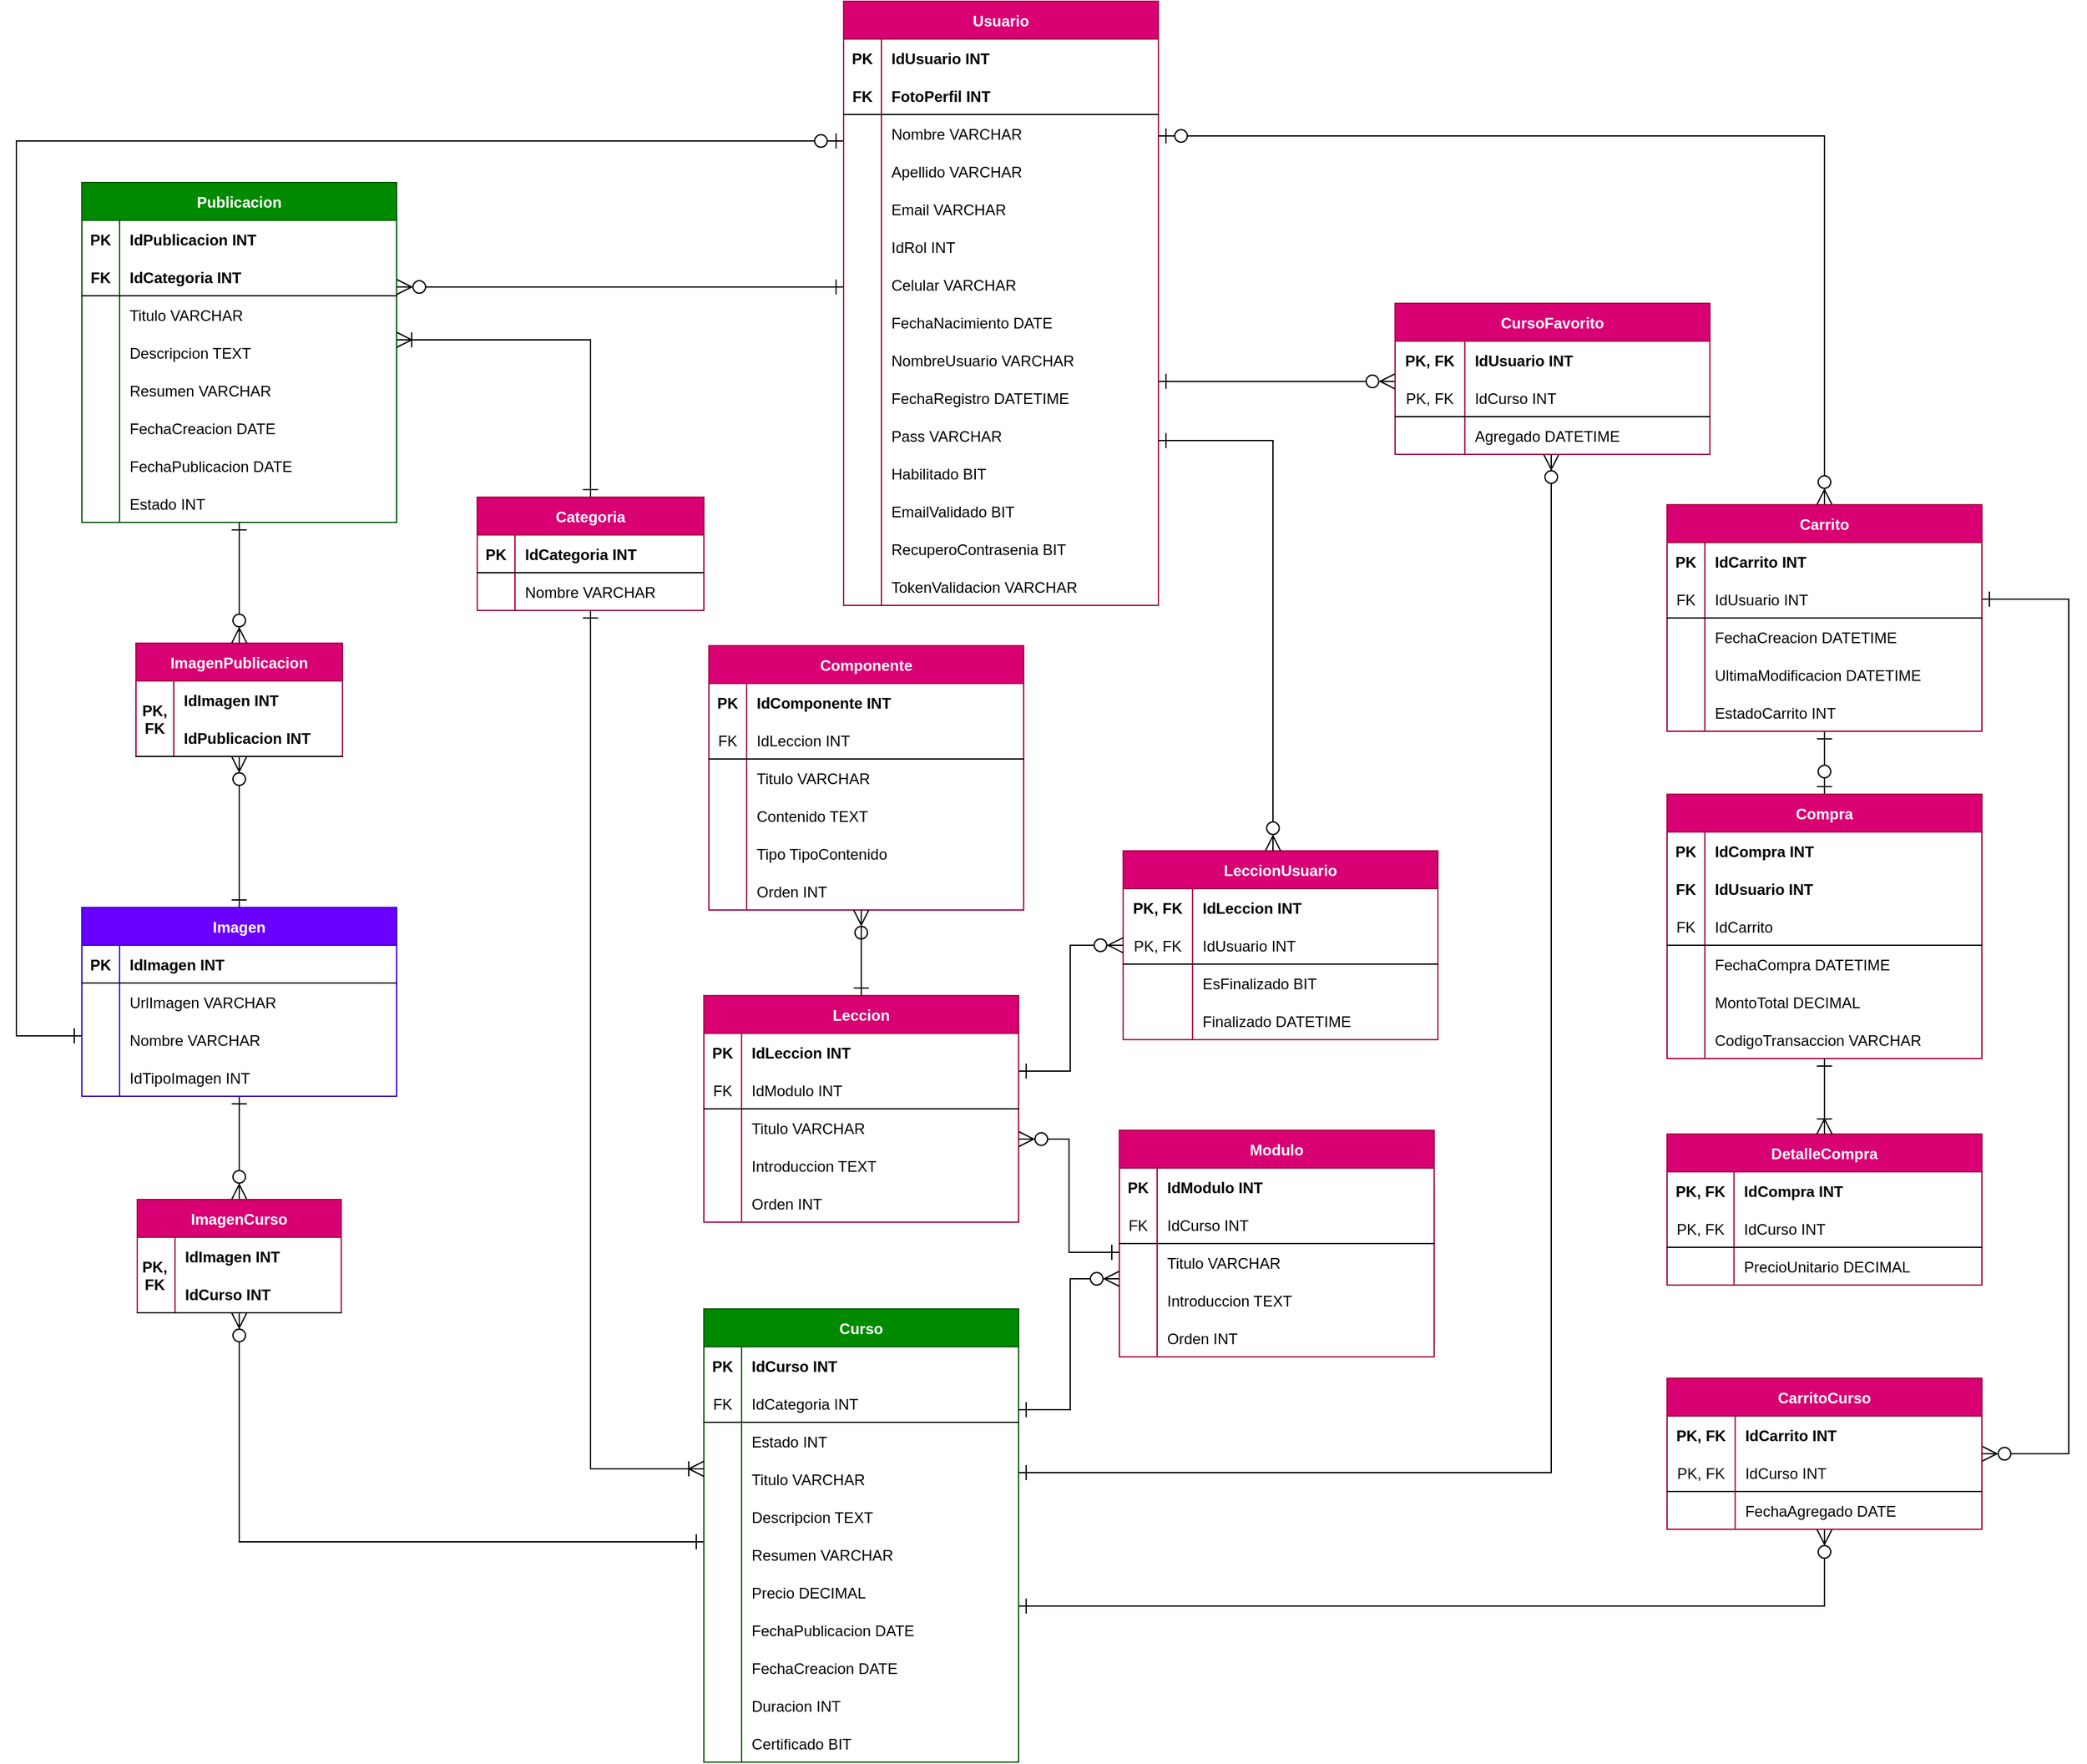 <mxfile version="27.1.4">
  <diagram id="R2lEEEUBdFMjLlhIrx00" name="Page-1">
    <mxGraphModel dx="1165" dy="1528" grid="0" gridSize="10" guides="1" tooltips="1" connect="1" arrows="1" fold="1" page="0" pageScale="1" pageWidth="850" pageHeight="1100" math="0" shadow="0" extFonts="Permanent Marker^https://fonts.googleapis.com/css?family=Permanent+Marker">
      <root>
        <mxCell id="0" />
        <mxCell id="1" parent="0" />
        <mxCell id="N4DH0g-PYP7fOPOSVasB-1" style="edgeStyle=orthogonalEdgeStyle;rounded=0;orthogonalLoop=1;jettySize=auto;html=1;endArrow=ERzeroToOne;endFill=0;startArrow=ERone;startFill=0;endSize=10;startSize=10;" parent="1" source="UnGf6mZh2mjc34am_PPt-3" target="UnGf6mZh2mjc34am_PPt-80" edge="1">
          <mxGeometry relative="1" as="geometry">
            <Array as="points">
              <mxPoint x="1011" y="540" />
              <mxPoint x="1011" y="-171" />
            </Array>
          </mxGeometry>
        </mxCell>
        <mxCell id="N4DH0g-PYP7fOPOSVasB-28" style="edgeStyle=orthogonalEdgeStyle;rounded=0;orthogonalLoop=1;jettySize=auto;html=1;endSize=10;startSize=10;endArrow=ERone;endFill=0;startArrow=ERzeroToMany;startFill=0;" parent="1" source="N4DH0g-PYP7fOPOSVasB-33" target="UnGf6mZh2mjc34am_PPt-41" edge="1">
          <mxGeometry relative="1" as="geometry">
            <Array as="points">
              <mxPoint x="1188" y="942" />
            </Array>
          </mxGeometry>
        </mxCell>
        <mxCell id="N4DH0g-PYP7fOPOSVasB-49" style="edgeStyle=orthogonalEdgeStyle;rounded=0;orthogonalLoop=1;jettySize=auto;html=1;startArrow=ERone;startFill=0;endArrow=ERzeroToMany;endFill=0;endSize=10;startSize=10;" parent="1" source="UnGf6mZh2mjc34am_PPt-3" target="N4DH0g-PYP7fOPOSVasB-33" edge="1">
          <mxGeometry relative="1" as="geometry" />
        </mxCell>
        <mxCell id="UnGf6mZh2mjc34am_PPt-3" value="Imagen" style="shape=table;startSize=30;container=1;collapsible=1;childLayout=tableLayout;fixedRows=1;rowLines=0;fontStyle=1;align=center;resizeLast=1;fillColor=#6a00ff;fontColor=#ffffff;strokeColor=#3700CC;" parent="1" vertex="1">
          <mxGeometry x="1063" y="438" width="250" height="150" as="geometry" />
        </mxCell>
        <mxCell id="UnGf6mZh2mjc34am_PPt-4" value="" style="shape=partialRectangle;collapsible=0;dropTarget=0;pointerEvents=0;fillColor=none;points=[[0,0.5],[1,0.5]];portConstraint=eastwest;top=0;left=0;right=0;bottom=1;" parent="UnGf6mZh2mjc34am_PPt-3" vertex="1">
          <mxGeometry y="30" width="250" height="30" as="geometry" />
        </mxCell>
        <mxCell id="UnGf6mZh2mjc34am_PPt-5" value="PK" style="shape=partialRectangle;overflow=hidden;connectable=0;fillColor=none;top=0;left=0;bottom=0;right=0;fontStyle=1;" parent="UnGf6mZh2mjc34am_PPt-4" vertex="1">
          <mxGeometry width="30" height="30" as="geometry">
            <mxRectangle width="30" height="30" as="alternateBounds" />
          </mxGeometry>
        </mxCell>
        <mxCell id="UnGf6mZh2mjc34am_PPt-6" value="IdImagen INT " style="shape=partialRectangle;overflow=hidden;connectable=0;fillColor=none;top=0;left=0;bottom=0;right=0;align=left;spacingLeft=6;fontStyle=1;" parent="UnGf6mZh2mjc34am_PPt-4" vertex="1">
          <mxGeometry x="30" width="220" height="30" as="geometry">
            <mxRectangle width="220" height="30" as="alternateBounds" />
          </mxGeometry>
        </mxCell>
        <mxCell id="UnGf6mZh2mjc34am_PPt-10" value="" style="shape=partialRectangle;collapsible=0;dropTarget=0;pointerEvents=0;fillColor=none;points=[[0,0.5],[1,0.5]];portConstraint=eastwest;top=0;left=0;right=0;bottom=0;" parent="UnGf6mZh2mjc34am_PPt-3" vertex="1">
          <mxGeometry y="60" width="250" height="30" as="geometry" />
        </mxCell>
        <mxCell id="UnGf6mZh2mjc34am_PPt-11" value="" style="shape=partialRectangle;overflow=hidden;connectable=0;fillColor=none;top=0;left=0;bottom=0;right=0;" parent="UnGf6mZh2mjc34am_PPt-10" vertex="1">
          <mxGeometry width="30" height="30" as="geometry">
            <mxRectangle width="30" height="30" as="alternateBounds" />
          </mxGeometry>
        </mxCell>
        <mxCell id="UnGf6mZh2mjc34am_PPt-12" value="UrlImagen VARCHAR" style="shape=partialRectangle;overflow=hidden;connectable=0;fillColor=none;top=0;left=0;bottom=0;right=0;align=left;spacingLeft=6;" parent="UnGf6mZh2mjc34am_PPt-10" vertex="1">
          <mxGeometry x="30" width="220" height="30" as="geometry">
            <mxRectangle width="220" height="30" as="alternateBounds" />
          </mxGeometry>
        </mxCell>
        <mxCell id="UnGf6mZh2mjc34am_PPt-186" style="shape=partialRectangle;collapsible=0;dropTarget=0;pointerEvents=0;fillColor=none;points=[[0,0.5],[1,0.5]];portConstraint=eastwest;top=0;left=0;right=0;bottom=0;" parent="UnGf6mZh2mjc34am_PPt-3" vertex="1">
          <mxGeometry y="90" width="250" height="30" as="geometry" />
        </mxCell>
        <mxCell id="UnGf6mZh2mjc34am_PPt-187" style="shape=partialRectangle;overflow=hidden;connectable=0;fillColor=none;top=0;left=0;bottom=0;right=0;" parent="UnGf6mZh2mjc34am_PPt-186" vertex="1">
          <mxGeometry width="30" height="30" as="geometry">
            <mxRectangle width="30" height="30" as="alternateBounds" />
          </mxGeometry>
        </mxCell>
        <mxCell id="UnGf6mZh2mjc34am_PPt-188" value="Nombre VARCHAR" style="shape=partialRectangle;overflow=hidden;connectable=0;fillColor=none;top=0;left=0;bottom=0;right=0;align=left;spacingLeft=6;" parent="UnGf6mZh2mjc34am_PPt-186" vertex="1">
          <mxGeometry x="30" width="220" height="30" as="geometry">
            <mxRectangle width="220" height="30" as="alternateBounds" />
          </mxGeometry>
        </mxCell>
        <mxCell id="UnGf6mZh2mjc34am_PPt-13" value="" style="shape=partialRectangle;collapsible=0;dropTarget=0;pointerEvents=0;fillColor=none;points=[[0,0.5],[1,0.5]];portConstraint=eastwest;top=0;left=0;right=0;bottom=0;" parent="UnGf6mZh2mjc34am_PPt-3" vertex="1">
          <mxGeometry y="120" width="250" height="30" as="geometry" />
        </mxCell>
        <mxCell id="UnGf6mZh2mjc34am_PPt-14" value="" style="shape=partialRectangle;overflow=hidden;connectable=0;fillColor=none;top=0;left=0;bottom=0;right=0;" parent="UnGf6mZh2mjc34am_PPt-13" vertex="1">
          <mxGeometry width="30" height="30" as="geometry">
            <mxRectangle width="30" height="30" as="alternateBounds" />
          </mxGeometry>
        </mxCell>
        <mxCell id="UnGf6mZh2mjc34am_PPt-15" value="IdTipoImagen INT" style="shape=partialRectangle;overflow=hidden;connectable=0;fillColor=none;top=0;left=0;bottom=0;right=0;align=left;spacingLeft=6;" parent="UnGf6mZh2mjc34am_PPt-13" vertex="1">
          <mxGeometry x="30" width="220" height="30" as="geometry">
            <mxRectangle width="220" height="30" as="alternateBounds" />
          </mxGeometry>
        </mxCell>
        <mxCell id="UnGf6mZh2mjc34am_PPt-16" value="Publicacion" style="shape=table;startSize=30;container=1;collapsible=1;childLayout=tableLayout;fixedRows=1;rowLines=0;fontStyle=1;align=center;resizeLast=1;fillColor=#008a00;fontColor=#ffffff;strokeColor=#005700;" parent="1" vertex="1">
          <mxGeometry x="1063" y="-138" width="250" height="270" as="geometry" />
        </mxCell>
        <mxCell id="UnGf6mZh2mjc34am_PPt-17" value="" style="shape=partialRectangle;collapsible=0;dropTarget=0;pointerEvents=0;fillColor=none;points=[[0,0.5],[1,0.5]];portConstraint=eastwest;top=0;left=0;right=0;bottom=0;" parent="UnGf6mZh2mjc34am_PPt-16" vertex="1">
          <mxGeometry y="30" width="250" height="30" as="geometry" />
        </mxCell>
        <mxCell id="UnGf6mZh2mjc34am_PPt-18" value="PK" style="shape=partialRectangle;overflow=hidden;connectable=0;fillColor=none;top=0;left=0;bottom=0;right=0;fontStyle=1;" parent="UnGf6mZh2mjc34am_PPt-17" vertex="1">
          <mxGeometry width="30" height="30" as="geometry">
            <mxRectangle width="30" height="30" as="alternateBounds" />
          </mxGeometry>
        </mxCell>
        <mxCell id="UnGf6mZh2mjc34am_PPt-19" value="IdPublicacion INT" style="shape=partialRectangle;overflow=hidden;connectable=0;fillColor=none;top=0;left=0;bottom=0;right=0;align=left;spacingLeft=6;fontStyle=1;" parent="UnGf6mZh2mjc34am_PPt-17" vertex="1">
          <mxGeometry x="30" width="220" height="30" as="geometry">
            <mxRectangle width="220" height="30" as="alternateBounds" />
          </mxGeometry>
        </mxCell>
        <mxCell id="UnGf6mZh2mjc34am_PPt-189" style="shape=partialRectangle;collapsible=0;dropTarget=0;pointerEvents=0;fillColor=none;points=[[0,0.5],[1,0.5]];portConstraint=eastwest;top=0;left=0;right=0;bottom=1;" parent="UnGf6mZh2mjc34am_PPt-16" vertex="1">
          <mxGeometry y="60" width="250" height="30" as="geometry" />
        </mxCell>
        <mxCell id="UnGf6mZh2mjc34am_PPt-190" value="FK" style="shape=partialRectangle;overflow=hidden;connectable=0;fillColor=none;top=0;left=0;bottom=0;right=0;fontStyle=1;" parent="UnGf6mZh2mjc34am_PPt-189" vertex="1">
          <mxGeometry width="30" height="30" as="geometry">
            <mxRectangle width="30" height="30" as="alternateBounds" />
          </mxGeometry>
        </mxCell>
        <mxCell id="UnGf6mZh2mjc34am_PPt-191" value="IdCategoria INT" style="shape=partialRectangle;overflow=hidden;connectable=0;fillColor=none;top=0;left=0;bottom=0;right=0;align=left;spacingLeft=6;fontStyle=1;" parent="UnGf6mZh2mjc34am_PPt-189" vertex="1">
          <mxGeometry x="30" width="220" height="30" as="geometry">
            <mxRectangle width="220" height="30" as="alternateBounds" />
          </mxGeometry>
        </mxCell>
        <mxCell id="UnGf6mZh2mjc34am_PPt-20" value="" style="shape=partialRectangle;collapsible=0;dropTarget=0;pointerEvents=0;fillColor=none;points=[[0,0.5],[1,0.5]];portConstraint=eastwest;top=0;left=0;right=0;bottom=0;" parent="UnGf6mZh2mjc34am_PPt-16" vertex="1">
          <mxGeometry y="90" width="250" height="30" as="geometry" />
        </mxCell>
        <mxCell id="UnGf6mZh2mjc34am_PPt-21" value="" style="shape=partialRectangle;overflow=hidden;connectable=0;fillColor=none;top=0;left=0;bottom=0;right=0;" parent="UnGf6mZh2mjc34am_PPt-20" vertex="1">
          <mxGeometry width="30" height="30" as="geometry">
            <mxRectangle width="30" height="30" as="alternateBounds" />
          </mxGeometry>
        </mxCell>
        <mxCell id="UnGf6mZh2mjc34am_PPt-22" value="Titulo VARCHAR" style="shape=partialRectangle;overflow=hidden;connectable=0;fillColor=none;top=0;left=0;bottom=0;right=0;align=left;spacingLeft=6;" parent="UnGf6mZh2mjc34am_PPt-20" vertex="1">
          <mxGeometry x="30" width="220" height="30" as="geometry">
            <mxRectangle width="220" height="30" as="alternateBounds" />
          </mxGeometry>
        </mxCell>
        <mxCell id="UnGf6mZh2mjc34am_PPt-23" value="" style="shape=partialRectangle;collapsible=0;dropTarget=0;pointerEvents=0;fillColor=none;points=[[0,0.5],[1,0.5]];portConstraint=eastwest;top=0;left=0;right=0;bottom=0;" parent="UnGf6mZh2mjc34am_PPt-16" vertex="1">
          <mxGeometry y="120" width="250" height="30" as="geometry" />
        </mxCell>
        <mxCell id="UnGf6mZh2mjc34am_PPt-24" value="" style="shape=partialRectangle;overflow=hidden;connectable=0;fillColor=none;top=0;left=0;bottom=0;right=0;" parent="UnGf6mZh2mjc34am_PPt-23" vertex="1">
          <mxGeometry width="30" height="30" as="geometry">
            <mxRectangle width="30" height="30" as="alternateBounds" />
          </mxGeometry>
        </mxCell>
        <mxCell id="UnGf6mZh2mjc34am_PPt-25" value="Descripcion TEXT" style="shape=partialRectangle;overflow=hidden;connectable=0;fillColor=none;top=0;left=0;bottom=0;right=0;align=left;spacingLeft=6;" parent="UnGf6mZh2mjc34am_PPt-23" vertex="1">
          <mxGeometry x="30" width="220" height="30" as="geometry">
            <mxRectangle width="220" height="30" as="alternateBounds" />
          </mxGeometry>
        </mxCell>
        <mxCell id="UnGf6mZh2mjc34am_PPt-26" value="" style="shape=partialRectangle;collapsible=0;dropTarget=0;pointerEvents=0;fillColor=none;points=[[0,0.5],[1,0.5]];portConstraint=eastwest;top=0;left=0;right=0;bottom=0;" parent="UnGf6mZh2mjc34am_PPt-16" vertex="1">
          <mxGeometry y="150" width="250" height="30" as="geometry" />
        </mxCell>
        <mxCell id="UnGf6mZh2mjc34am_PPt-27" value="" style="shape=partialRectangle;overflow=hidden;connectable=0;fillColor=none;top=0;left=0;bottom=0;right=0;" parent="UnGf6mZh2mjc34am_PPt-26" vertex="1">
          <mxGeometry width="30" height="30" as="geometry">
            <mxRectangle width="30" height="30" as="alternateBounds" />
          </mxGeometry>
        </mxCell>
        <mxCell id="UnGf6mZh2mjc34am_PPt-28" value="Resumen VARCHAR" style="shape=partialRectangle;overflow=hidden;connectable=0;fillColor=none;top=0;left=0;bottom=0;right=0;align=left;spacingLeft=6;" parent="UnGf6mZh2mjc34am_PPt-26" vertex="1">
          <mxGeometry x="30" width="220" height="30" as="geometry">
            <mxRectangle width="220" height="30" as="alternateBounds" />
          </mxGeometry>
        </mxCell>
        <mxCell id="UnGf6mZh2mjc34am_PPt-29" value="" style="shape=partialRectangle;collapsible=0;dropTarget=0;pointerEvents=0;fillColor=none;points=[[0,0.5],[1,0.5]];portConstraint=eastwest;top=0;left=0;right=0;bottom=0;" parent="UnGf6mZh2mjc34am_PPt-16" vertex="1">
          <mxGeometry y="180" width="250" height="30" as="geometry" />
        </mxCell>
        <mxCell id="UnGf6mZh2mjc34am_PPt-30" value="" style="shape=partialRectangle;overflow=hidden;connectable=0;fillColor=none;top=0;left=0;bottom=0;right=0;" parent="UnGf6mZh2mjc34am_PPt-29" vertex="1">
          <mxGeometry width="30" height="30" as="geometry">
            <mxRectangle width="30" height="30" as="alternateBounds" />
          </mxGeometry>
        </mxCell>
        <mxCell id="UnGf6mZh2mjc34am_PPt-31" value="FechaCreacion DATE" style="shape=partialRectangle;overflow=hidden;connectable=0;fillColor=none;top=0;left=0;bottom=0;right=0;align=left;spacingLeft=6;" parent="UnGf6mZh2mjc34am_PPt-29" vertex="1">
          <mxGeometry x="30" width="220" height="30" as="geometry">
            <mxRectangle width="220" height="30" as="alternateBounds" />
          </mxGeometry>
        </mxCell>
        <mxCell id="UnGf6mZh2mjc34am_PPt-32" value="" style="shape=partialRectangle;collapsible=0;dropTarget=0;pointerEvents=0;fillColor=none;points=[[0,0.5],[1,0.5]];portConstraint=eastwest;top=0;left=0;right=0;bottom=0;" parent="UnGf6mZh2mjc34am_PPt-16" vertex="1">
          <mxGeometry y="210" width="250" height="30" as="geometry" />
        </mxCell>
        <mxCell id="UnGf6mZh2mjc34am_PPt-33" value="" style="shape=partialRectangle;overflow=hidden;connectable=0;fillColor=none;top=0;left=0;bottom=0;right=0;" parent="UnGf6mZh2mjc34am_PPt-32" vertex="1">
          <mxGeometry width="30" height="30" as="geometry">
            <mxRectangle width="30" height="30" as="alternateBounds" />
          </mxGeometry>
        </mxCell>
        <mxCell id="UnGf6mZh2mjc34am_PPt-34" value="FechaPublicacion DATE" style="shape=partialRectangle;overflow=hidden;connectable=0;fillColor=none;top=0;left=0;bottom=0;right=0;align=left;spacingLeft=6;" parent="UnGf6mZh2mjc34am_PPt-32" vertex="1">
          <mxGeometry x="30" width="220" height="30" as="geometry">
            <mxRectangle width="220" height="30" as="alternateBounds" />
          </mxGeometry>
        </mxCell>
        <mxCell id="UnGf6mZh2mjc34am_PPt-35" value="" style="shape=partialRectangle;collapsible=0;dropTarget=0;pointerEvents=0;fillColor=none;points=[[0,0.5],[1,0.5]];portConstraint=eastwest;top=0;left=0;right=0;bottom=0;" parent="UnGf6mZh2mjc34am_PPt-16" vertex="1">
          <mxGeometry y="240" width="250" height="30" as="geometry" />
        </mxCell>
        <mxCell id="UnGf6mZh2mjc34am_PPt-36" value="" style="shape=partialRectangle;overflow=hidden;connectable=0;fillColor=none;top=0;left=0;bottom=0;right=0;" parent="UnGf6mZh2mjc34am_PPt-35" vertex="1">
          <mxGeometry width="30" height="30" as="geometry">
            <mxRectangle width="30" height="30" as="alternateBounds" />
          </mxGeometry>
        </mxCell>
        <mxCell id="UnGf6mZh2mjc34am_PPt-37" value="Estado INT" style="shape=partialRectangle;overflow=hidden;connectable=0;fillColor=none;top=0;left=0;bottom=0;right=0;align=left;spacingLeft=6;" parent="UnGf6mZh2mjc34am_PPt-35" vertex="1">
          <mxGeometry x="30" width="220" height="30" as="geometry">
            <mxRectangle width="220" height="30" as="alternateBounds" />
          </mxGeometry>
        </mxCell>
        <mxCell id="N4DH0g-PYP7fOPOSVasB-26" style="edgeStyle=orthogonalEdgeStyle;rounded=0;orthogonalLoop=1;jettySize=auto;html=1;endSize=10;startSize=10;endArrow=ERone;endFill=0;startArrow=ERzeroToMany;startFill=0;" parent="1" source="N4DH0g-PYP7fOPOSVasB-11" target="UnGf6mZh2mjc34am_PPt-41" edge="1">
          <mxGeometry relative="1" as="geometry">
            <Array as="points">
              <mxPoint x="2447" y="993" />
            </Array>
          </mxGeometry>
        </mxCell>
        <mxCell id="UnGf6mZh2mjc34am_PPt-41" value="Curso" style="shape=table;startSize=30;container=1;collapsible=1;childLayout=tableLayout;fixedRows=1;rowLines=0;fontStyle=1;align=center;resizeLast=1;fillColor=#008a00;fontColor=#ffffff;strokeColor=#005700;" parent="1" vertex="1">
          <mxGeometry x="1557" y="757" width="250" height="360" as="geometry" />
        </mxCell>
        <mxCell id="UnGf6mZh2mjc34am_PPt-42" value="" style="shape=partialRectangle;collapsible=0;dropTarget=0;pointerEvents=0;fillColor=none;points=[[0,0.5],[1,0.5]];portConstraint=eastwest;top=0;left=0;right=0;bottom=0;strokeColor=inherit;" parent="UnGf6mZh2mjc34am_PPt-41" vertex="1">
          <mxGeometry y="30" width="250" height="30" as="geometry" />
        </mxCell>
        <mxCell id="UnGf6mZh2mjc34am_PPt-43" value="PK" style="shape=partialRectangle;overflow=hidden;connectable=0;fillColor=none;top=0;left=0;bottom=0;right=0;fontStyle=1;strokeColor=inherit;" parent="UnGf6mZh2mjc34am_PPt-42" vertex="1">
          <mxGeometry width="30" height="30" as="geometry">
            <mxRectangle width="30" height="30" as="alternateBounds" />
          </mxGeometry>
        </mxCell>
        <mxCell id="UnGf6mZh2mjc34am_PPt-44" value="IdCurso INT" style="shape=partialRectangle;overflow=hidden;connectable=0;fillColor=none;top=0;left=0;bottom=0;right=0;align=left;spacingLeft=6;fontStyle=1;strokeColor=inherit;" parent="UnGf6mZh2mjc34am_PPt-42" vertex="1">
          <mxGeometry x="30" width="220" height="30" as="geometry">
            <mxRectangle width="220" height="30" as="alternateBounds" />
          </mxGeometry>
        </mxCell>
        <mxCell id="UnGf6mZh2mjc34am_PPt-45" value="" style="shape=partialRectangle;collapsible=0;dropTarget=0;pointerEvents=0;fillColor=none;points=[[0,0.5],[1,0.5]];portConstraint=eastwest;top=0;left=0;right=0;bottom=1;" parent="UnGf6mZh2mjc34am_PPt-41" vertex="1">
          <mxGeometry y="60" width="250" height="30" as="geometry" />
        </mxCell>
        <mxCell id="UnGf6mZh2mjc34am_PPt-46" value="FK" style="shape=partialRectangle;overflow=hidden;connectable=0;fillColor=none;top=0;left=0;bottom=0;right=0;" parent="UnGf6mZh2mjc34am_PPt-45" vertex="1">
          <mxGeometry width="30" height="30" as="geometry">
            <mxRectangle width="30" height="30" as="alternateBounds" />
          </mxGeometry>
        </mxCell>
        <mxCell id="UnGf6mZh2mjc34am_PPt-47" value="IdCategoria INT" style="shape=partialRectangle;overflow=hidden;connectable=0;fillColor=none;top=0;left=0;bottom=0;right=0;align=left;spacingLeft=6;" parent="UnGf6mZh2mjc34am_PPt-45" vertex="1">
          <mxGeometry x="30" width="220" height="30" as="geometry">
            <mxRectangle width="220" height="30" as="alternateBounds" />
          </mxGeometry>
        </mxCell>
        <mxCell id="UnGf6mZh2mjc34am_PPt-173" style="shape=partialRectangle;collapsible=0;dropTarget=0;pointerEvents=0;fillColor=none;points=[[0,0.5],[1,0.5]];portConstraint=eastwest;top=0;left=0;right=0;bottom=0;" parent="UnGf6mZh2mjc34am_PPt-41" vertex="1">
          <mxGeometry y="90" width="250" height="30" as="geometry" />
        </mxCell>
        <mxCell id="UnGf6mZh2mjc34am_PPt-174" value="" style="shape=partialRectangle;overflow=hidden;connectable=0;fillColor=none;top=0;left=0;bottom=0;right=0;" parent="UnGf6mZh2mjc34am_PPt-173" vertex="1">
          <mxGeometry width="30" height="30" as="geometry">
            <mxRectangle width="30" height="30" as="alternateBounds" />
          </mxGeometry>
        </mxCell>
        <mxCell id="UnGf6mZh2mjc34am_PPt-175" value="Estado INT" style="shape=partialRectangle;overflow=hidden;connectable=0;fillColor=none;top=0;left=0;bottom=0;right=0;align=left;spacingLeft=6;" parent="UnGf6mZh2mjc34am_PPt-173" vertex="1">
          <mxGeometry x="30" width="220" height="30" as="geometry">
            <mxRectangle width="220" height="30" as="alternateBounds" />
          </mxGeometry>
        </mxCell>
        <mxCell id="UnGf6mZh2mjc34am_PPt-48" value="" style="shape=partialRectangle;collapsible=0;dropTarget=0;pointerEvents=0;fillColor=none;points=[[0,0.5],[1,0.5]];portConstraint=eastwest;top=0;left=0;right=0;bottom=0;" parent="UnGf6mZh2mjc34am_PPt-41" vertex="1">
          <mxGeometry y="120" width="250" height="30" as="geometry" />
        </mxCell>
        <mxCell id="UnGf6mZh2mjc34am_PPt-49" value="" style="shape=partialRectangle;overflow=hidden;connectable=0;fillColor=none;top=0;left=0;bottom=0;right=0;" parent="UnGf6mZh2mjc34am_PPt-48" vertex="1">
          <mxGeometry width="30" height="30" as="geometry">
            <mxRectangle width="30" height="30" as="alternateBounds" />
          </mxGeometry>
        </mxCell>
        <mxCell id="UnGf6mZh2mjc34am_PPt-50" value="Titulo VARCHAR    " style="shape=partialRectangle;overflow=hidden;connectable=0;fillColor=none;top=0;left=0;bottom=0;right=0;align=left;spacingLeft=6;" parent="UnGf6mZh2mjc34am_PPt-48" vertex="1">
          <mxGeometry x="30" width="220" height="30" as="geometry">
            <mxRectangle width="220" height="30" as="alternateBounds" />
          </mxGeometry>
        </mxCell>
        <mxCell id="UnGf6mZh2mjc34am_PPt-51" value="" style="shape=partialRectangle;collapsible=0;dropTarget=0;pointerEvents=0;fillColor=none;points=[[0,0.5],[1,0.5]];portConstraint=eastwest;top=0;left=0;right=0;bottom=0;" parent="UnGf6mZh2mjc34am_PPt-41" vertex="1">
          <mxGeometry y="150" width="250" height="30" as="geometry" />
        </mxCell>
        <mxCell id="UnGf6mZh2mjc34am_PPt-52" value="" style="shape=partialRectangle;overflow=hidden;connectable=0;fillColor=none;top=0;left=0;bottom=0;right=0;" parent="UnGf6mZh2mjc34am_PPt-51" vertex="1">
          <mxGeometry width="30" height="30" as="geometry">
            <mxRectangle width="30" height="30" as="alternateBounds" />
          </mxGeometry>
        </mxCell>
        <mxCell id="UnGf6mZh2mjc34am_PPt-53" value="Descripcion TEXT" style="shape=partialRectangle;overflow=hidden;connectable=0;fillColor=none;top=0;left=0;bottom=0;right=0;align=left;spacingLeft=6;" parent="UnGf6mZh2mjc34am_PPt-51" vertex="1">
          <mxGeometry x="30" width="220" height="30" as="geometry">
            <mxRectangle width="220" height="30" as="alternateBounds" />
          </mxGeometry>
        </mxCell>
        <mxCell id="UnGf6mZh2mjc34am_PPt-54" value="" style="shape=partialRectangle;collapsible=0;dropTarget=0;pointerEvents=0;fillColor=none;points=[[0,0.5],[1,0.5]];portConstraint=eastwest;top=0;left=0;right=0;bottom=0;" parent="UnGf6mZh2mjc34am_PPt-41" vertex="1">
          <mxGeometry y="180" width="250" height="30" as="geometry" />
        </mxCell>
        <mxCell id="UnGf6mZh2mjc34am_PPt-55" value="" style="shape=partialRectangle;overflow=hidden;connectable=0;fillColor=none;top=0;left=0;bottom=0;right=0;" parent="UnGf6mZh2mjc34am_PPt-54" vertex="1">
          <mxGeometry width="30" height="30" as="geometry">
            <mxRectangle width="30" height="30" as="alternateBounds" />
          </mxGeometry>
        </mxCell>
        <mxCell id="UnGf6mZh2mjc34am_PPt-56" value="Resumen VARCHAR" style="shape=partialRectangle;overflow=hidden;connectable=0;fillColor=none;top=0;left=0;bottom=0;right=0;align=left;spacingLeft=6;" parent="UnGf6mZh2mjc34am_PPt-54" vertex="1">
          <mxGeometry x="30" width="220" height="30" as="geometry">
            <mxRectangle width="220" height="30" as="alternateBounds" />
          </mxGeometry>
        </mxCell>
        <mxCell id="UnGf6mZh2mjc34am_PPt-57" value="" style="shape=partialRectangle;collapsible=0;dropTarget=0;pointerEvents=0;fillColor=none;points=[[0,0.5],[1,0.5]];portConstraint=eastwest;top=0;left=0;right=0;bottom=0;" parent="UnGf6mZh2mjc34am_PPt-41" vertex="1">
          <mxGeometry y="210" width="250" height="30" as="geometry" />
        </mxCell>
        <mxCell id="UnGf6mZh2mjc34am_PPt-58" value="" style="shape=partialRectangle;overflow=hidden;connectable=0;fillColor=none;top=0;left=0;bottom=0;right=0;" parent="UnGf6mZh2mjc34am_PPt-57" vertex="1">
          <mxGeometry width="30" height="30" as="geometry">
            <mxRectangle width="30" height="30" as="alternateBounds" />
          </mxGeometry>
        </mxCell>
        <mxCell id="UnGf6mZh2mjc34am_PPt-59" value="Precio DECIMAL" style="shape=partialRectangle;overflow=hidden;connectable=0;fillColor=none;top=0;left=0;bottom=0;right=0;align=left;spacingLeft=6;" parent="UnGf6mZh2mjc34am_PPt-57" vertex="1">
          <mxGeometry x="30" width="220" height="30" as="geometry">
            <mxRectangle width="220" height="30" as="alternateBounds" />
          </mxGeometry>
        </mxCell>
        <mxCell id="UnGf6mZh2mjc34am_PPt-60" value="" style="shape=partialRectangle;collapsible=0;dropTarget=0;pointerEvents=0;fillColor=none;points=[[0,0.5],[1,0.5]];portConstraint=eastwest;top=0;left=0;right=0;bottom=0;" parent="UnGf6mZh2mjc34am_PPt-41" vertex="1">
          <mxGeometry y="240" width="250" height="30" as="geometry" />
        </mxCell>
        <mxCell id="UnGf6mZh2mjc34am_PPt-61" value="" style="shape=partialRectangle;overflow=hidden;connectable=0;fillColor=none;top=0;left=0;bottom=0;right=0;" parent="UnGf6mZh2mjc34am_PPt-60" vertex="1">
          <mxGeometry width="30" height="30" as="geometry">
            <mxRectangle width="30" height="30" as="alternateBounds" />
          </mxGeometry>
        </mxCell>
        <mxCell id="UnGf6mZh2mjc34am_PPt-62" value="FechaPublicacion DATE" style="shape=partialRectangle;overflow=hidden;connectable=0;fillColor=none;top=0;left=0;bottom=0;right=0;align=left;spacingLeft=6;" parent="UnGf6mZh2mjc34am_PPt-60" vertex="1">
          <mxGeometry x="30" width="220" height="30" as="geometry">
            <mxRectangle width="220" height="30" as="alternateBounds" />
          </mxGeometry>
        </mxCell>
        <mxCell id="UnGf6mZh2mjc34am_PPt-63" value="" style="shape=partialRectangle;collapsible=0;dropTarget=0;pointerEvents=0;fillColor=none;points=[[0,0.5],[1,0.5]];portConstraint=eastwest;top=0;left=0;right=0;bottom=0;" parent="UnGf6mZh2mjc34am_PPt-41" vertex="1">
          <mxGeometry y="270" width="250" height="30" as="geometry" />
        </mxCell>
        <mxCell id="UnGf6mZh2mjc34am_PPt-64" value="" style="shape=partialRectangle;overflow=hidden;connectable=0;fillColor=none;top=0;left=0;bottom=0;right=0;" parent="UnGf6mZh2mjc34am_PPt-63" vertex="1">
          <mxGeometry width="30" height="30" as="geometry">
            <mxRectangle width="30" height="30" as="alternateBounds" />
          </mxGeometry>
        </mxCell>
        <mxCell id="UnGf6mZh2mjc34am_PPt-65" value="FechaCreacion DATE" style="shape=partialRectangle;overflow=hidden;connectable=0;fillColor=none;top=0;left=0;bottom=0;right=0;align=left;spacingLeft=6;" parent="UnGf6mZh2mjc34am_PPt-63" vertex="1">
          <mxGeometry x="30" width="220" height="30" as="geometry">
            <mxRectangle width="220" height="30" as="alternateBounds" />
          </mxGeometry>
        </mxCell>
        <mxCell id="UnGf6mZh2mjc34am_PPt-177" style="shape=partialRectangle;collapsible=0;dropTarget=0;pointerEvents=0;fillColor=none;points=[[0,0.5],[1,0.5]];portConstraint=eastwest;top=0;left=0;right=0;bottom=0;" parent="UnGf6mZh2mjc34am_PPt-41" vertex="1">
          <mxGeometry y="300" width="250" height="30" as="geometry" />
        </mxCell>
        <mxCell id="UnGf6mZh2mjc34am_PPt-178" style="shape=partialRectangle;overflow=hidden;connectable=0;fillColor=none;top=0;left=0;bottom=0;right=0;" parent="UnGf6mZh2mjc34am_PPt-177" vertex="1">
          <mxGeometry width="30" height="30" as="geometry">
            <mxRectangle width="30" height="30" as="alternateBounds" />
          </mxGeometry>
        </mxCell>
        <mxCell id="UnGf6mZh2mjc34am_PPt-179" value="Duracion INT" style="shape=partialRectangle;overflow=hidden;connectable=0;fillColor=none;top=0;left=0;bottom=0;right=0;align=left;spacingLeft=6;" parent="UnGf6mZh2mjc34am_PPt-177" vertex="1">
          <mxGeometry x="30" width="220" height="30" as="geometry">
            <mxRectangle width="220" height="30" as="alternateBounds" />
          </mxGeometry>
        </mxCell>
        <mxCell id="UnGf6mZh2mjc34am_PPt-69" value="" style="shape=partialRectangle;collapsible=0;dropTarget=0;pointerEvents=0;fillColor=none;points=[[0,0.5],[1,0.5]];portConstraint=eastwest;top=0;left=0;right=0;bottom=0;" parent="UnGf6mZh2mjc34am_PPt-41" vertex="1">
          <mxGeometry y="330" width="250" height="30" as="geometry" />
        </mxCell>
        <mxCell id="UnGf6mZh2mjc34am_PPt-70" value="" style="shape=partialRectangle;overflow=hidden;connectable=0;fillColor=none;top=0;left=0;bottom=0;right=0;" parent="UnGf6mZh2mjc34am_PPt-69" vertex="1">
          <mxGeometry width="30" height="30" as="geometry">
            <mxRectangle width="30" height="30" as="alternateBounds" />
          </mxGeometry>
        </mxCell>
        <mxCell id="UnGf6mZh2mjc34am_PPt-71" value="Certificado BIT" style="shape=partialRectangle;overflow=hidden;connectable=0;fillColor=none;top=0;left=0;bottom=0;right=0;align=left;spacingLeft=6;" parent="UnGf6mZh2mjc34am_PPt-69" vertex="1">
          <mxGeometry x="30" width="220" height="30" as="geometry">
            <mxRectangle width="220" height="30" as="alternateBounds" />
          </mxGeometry>
        </mxCell>
        <mxCell id="N4DH0g-PYP7fOPOSVasB-2" style="edgeStyle=orthogonalEdgeStyle;rounded=0;orthogonalLoop=1;jettySize=auto;html=1;endSize=10;startSize=10;endArrow=ERone;endFill=0;startArrow=ERzeroToMany;startFill=0;" parent="1" source="UnGf6mZh2mjc34am_PPt-16" target="UnGf6mZh2mjc34am_PPt-80" edge="1">
          <mxGeometry relative="1" as="geometry">
            <Array as="points">
              <mxPoint x="1416" y="-55" />
              <mxPoint x="1416" y="-55" />
            </Array>
          </mxGeometry>
        </mxCell>
        <mxCell id="UnGf6mZh2mjc34am_PPt-80" value="Usuario" style="shape=table;startSize=30;container=1;collapsible=1;childLayout=tableLayout;fixedRows=1;rowLines=0;fontStyle=1;align=center;resizeLast=1;fillColor=#d80073;fontColor=#ffffff;strokeColor=#A50040;" parent="1" vertex="1">
          <mxGeometry x="1668" y="-282" width="250" height="480" as="geometry" />
        </mxCell>
        <mxCell id="UnGf6mZh2mjc34am_PPt-81" value="" style="shape=partialRectangle;collapsible=0;dropTarget=0;pointerEvents=0;fillColor=none;points=[[0,0.5],[1,0.5]];portConstraint=eastwest;top=0;left=0;right=0;bottom=0;" parent="UnGf6mZh2mjc34am_PPt-80" vertex="1">
          <mxGeometry y="30" width="250" height="30" as="geometry" />
        </mxCell>
        <mxCell id="UnGf6mZh2mjc34am_PPt-82" value="PK" style="shape=partialRectangle;overflow=hidden;connectable=0;fillColor=none;top=0;left=0;bottom=0;right=0;fontStyle=1;" parent="UnGf6mZh2mjc34am_PPt-81" vertex="1">
          <mxGeometry width="30" height="30" as="geometry">
            <mxRectangle width="30" height="30" as="alternateBounds" />
          </mxGeometry>
        </mxCell>
        <mxCell id="UnGf6mZh2mjc34am_PPt-83" value="IdUsuario INT" style="shape=partialRectangle;overflow=hidden;connectable=0;fillColor=none;top=0;left=0;bottom=0;right=0;align=left;spacingLeft=6;fontStyle=1;" parent="UnGf6mZh2mjc34am_PPt-81" vertex="1">
          <mxGeometry x="30" width="220" height="30" as="geometry">
            <mxRectangle width="220" height="30" as="alternateBounds" />
          </mxGeometry>
        </mxCell>
        <mxCell id="UnGf6mZh2mjc34am_PPt-198" style="shape=partialRectangle;collapsible=0;dropTarget=0;pointerEvents=0;fillColor=none;points=[[0,0.5],[1,0.5]];portConstraint=eastwest;top=0;left=0;right=0;bottom=1;" parent="UnGf6mZh2mjc34am_PPt-80" vertex="1">
          <mxGeometry y="60" width="250" height="30" as="geometry" />
        </mxCell>
        <mxCell id="UnGf6mZh2mjc34am_PPt-199" value="FK" style="shape=partialRectangle;overflow=hidden;connectable=0;fillColor=none;top=0;left=0;bottom=0;right=0;fontStyle=1;" parent="UnGf6mZh2mjc34am_PPt-198" vertex="1">
          <mxGeometry width="30" height="30" as="geometry">
            <mxRectangle width="30" height="30" as="alternateBounds" />
          </mxGeometry>
        </mxCell>
        <mxCell id="UnGf6mZh2mjc34am_PPt-200" value="FotoPerfil INT" style="shape=partialRectangle;overflow=hidden;connectable=0;fillColor=none;top=0;left=0;bottom=0;right=0;align=left;spacingLeft=6;fontStyle=1;" parent="UnGf6mZh2mjc34am_PPt-198" vertex="1">
          <mxGeometry x="30" width="220" height="30" as="geometry">
            <mxRectangle width="220" height="30" as="alternateBounds" />
          </mxGeometry>
        </mxCell>
        <mxCell id="UnGf6mZh2mjc34am_PPt-84" value="" style="shape=partialRectangle;collapsible=0;dropTarget=0;pointerEvents=0;fillColor=none;points=[[0,0.5],[1,0.5]];portConstraint=eastwest;top=0;left=0;right=0;bottom=0;" parent="UnGf6mZh2mjc34am_PPt-80" vertex="1">
          <mxGeometry y="90" width="250" height="30" as="geometry" />
        </mxCell>
        <mxCell id="UnGf6mZh2mjc34am_PPt-85" value="" style="shape=partialRectangle;overflow=hidden;connectable=0;fillColor=none;top=0;left=0;bottom=0;right=0;" parent="UnGf6mZh2mjc34am_PPt-84" vertex="1">
          <mxGeometry width="30" height="30" as="geometry">
            <mxRectangle width="30" height="30" as="alternateBounds" />
          </mxGeometry>
        </mxCell>
        <mxCell id="UnGf6mZh2mjc34am_PPt-86" value="Nombre VARCHAR" style="shape=partialRectangle;overflow=hidden;connectable=0;fillColor=none;top=0;left=0;bottom=0;right=0;align=left;spacingLeft=6;" parent="UnGf6mZh2mjc34am_PPt-84" vertex="1">
          <mxGeometry x="30" width="220" height="30" as="geometry">
            <mxRectangle width="220" height="30" as="alternateBounds" />
          </mxGeometry>
        </mxCell>
        <mxCell id="UnGf6mZh2mjc34am_PPt-87" value="" style="shape=partialRectangle;collapsible=0;dropTarget=0;pointerEvents=0;fillColor=none;points=[[0,0.5],[1,0.5]];portConstraint=eastwest;top=0;left=0;right=0;bottom=0;" parent="UnGf6mZh2mjc34am_PPt-80" vertex="1">
          <mxGeometry y="120" width="250" height="30" as="geometry" />
        </mxCell>
        <mxCell id="UnGf6mZh2mjc34am_PPt-88" value="" style="shape=partialRectangle;overflow=hidden;connectable=0;fillColor=none;top=0;left=0;bottom=0;right=0;" parent="UnGf6mZh2mjc34am_PPt-87" vertex="1">
          <mxGeometry width="30" height="30" as="geometry">
            <mxRectangle width="30" height="30" as="alternateBounds" />
          </mxGeometry>
        </mxCell>
        <mxCell id="UnGf6mZh2mjc34am_PPt-89" value="Apellido VARCHAR    " style="shape=partialRectangle;overflow=hidden;connectable=0;fillColor=none;top=0;left=0;bottom=0;right=0;align=left;spacingLeft=6;" parent="UnGf6mZh2mjc34am_PPt-87" vertex="1">
          <mxGeometry x="30" width="220" height="30" as="geometry">
            <mxRectangle width="220" height="30" as="alternateBounds" />
          </mxGeometry>
        </mxCell>
        <mxCell id="UnGf6mZh2mjc34am_PPt-90" value="" style="shape=partialRectangle;collapsible=0;dropTarget=0;pointerEvents=0;fillColor=none;points=[[0,0.5],[1,0.5]];portConstraint=eastwest;top=0;left=0;right=0;bottom=0;" parent="UnGf6mZh2mjc34am_PPt-80" vertex="1">
          <mxGeometry y="150" width="250" height="30" as="geometry" />
        </mxCell>
        <mxCell id="UnGf6mZh2mjc34am_PPt-91" value="" style="shape=partialRectangle;overflow=hidden;connectable=0;fillColor=none;top=0;left=0;bottom=0;right=0;" parent="UnGf6mZh2mjc34am_PPt-90" vertex="1">
          <mxGeometry width="30" height="30" as="geometry">
            <mxRectangle width="30" height="30" as="alternateBounds" />
          </mxGeometry>
        </mxCell>
        <mxCell id="UnGf6mZh2mjc34am_PPt-92" value="Email VARCHAR" style="shape=partialRectangle;overflow=hidden;connectable=0;fillColor=none;top=0;left=0;bottom=0;right=0;align=left;spacingLeft=6;" parent="UnGf6mZh2mjc34am_PPt-90" vertex="1">
          <mxGeometry x="30" width="220" height="30" as="geometry">
            <mxRectangle width="220" height="30" as="alternateBounds" />
          </mxGeometry>
        </mxCell>
        <mxCell id="UnGf6mZh2mjc34am_PPt-93" value="" style="shape=partialRectangle;collapsible=0;dropTarget=0;pointerEvents=0;fillColor=none;points=[[0,0.5],[1,0.5]];portConstraint=eastwest;top=0;left=0;right=0;bottom=0;" parent="UnGf6mZh2mjc34am_PPt-80" vertex="1">
          <mxGeometry y="180" width="250" height="30" as="geometry" />
        </mxCell>
        <mxCell id="UnGf6mZh2mjc34am_PPt-94" value="" style="shape=partialRectangle;overflow=hidden;connectable=0;fillColor=none;top=0;left=0;bottom=0;right=0;" parent="UnGf6mZh2mjc34am_PPt-93" vertex="1">
          <mxGeometry width="30" height="30" as="geometry">
            <mxRectangle width="30" height="30" as="alternateBounds" />
          </mxGeometry>
        </mxCell>
        <mxCell id="UnGf6mZh2mjc34am_PPt-95" value="IdRol INT" style="shape=partialRectangle;overflow=hidden;connectable=0;fillColor=none;top=0;left=0;bottom=0;right=0;align=left;spacingLeft=6;" parent="UnGf6mZh2mjc34am_PPt-93" vertex="1">
          <mxGeometry x="30" width="220" height="30" as="geometry">
            <mxRectangle width="220" height="30" as="alternateBounds" />
          </mxGeometry>
        </mxCell>
        <mxCell id="UnGf6mZh2mjc34am_PPt-96" value="" style="shape=partialRectangle;collapsible=0;dropTarget=0;pointerEvents=0;fillColor=none;points=[[0,0.5],[1,0.5]];portConstraint=eastwest;top=0;left=0;right=0;bottom=0;" parent="UnGf6mZh2mjc34am_PPt-80" vertex="1">
          <mxGeometry y="210" width="250" height="30" as="geometry" />
        </mxCell>
        <mxCell id="UnGf6mZh2mjc34am_PPt-97" value="" style="shape=partialRectangle;overflow=hidden;connectable=0;fillColor=none;top=0;left=0;bottom=0;right=0;" parent="UnGf6mZh2mjc34am_PPt-96" vertex="1">
          <mxGeometry width="30" height="30" as="geometry">
            <mxRectangle width="30" height="30" as="alternateBounds" />
          </mxGeometry>
        </mxCell>
        <mxCell id="UnGf6mZh2mjc34am_PPt-98" value="Celular VARCHAR" style="shape=partialRectangle;overflow=hidden;connectable=0;fillColor=none;top=0;left=0;bottom=0;right=0;align=left;spacingLeft=6;" parent="UnGf6mZh2mjc34am_PPt-96" vertex="1">
          <mxGeometry x="30" width="220" height="30" as="geometry">
            <mxRectangle width="220" height="30" as="alternateBounds" />
          </mxGeometry>
        </mxCell>
        <mxCell id="UnGf6mZh2mjc34am_PPt-102" value="" style="shape=partialRectangle;collapsible=0;dropTarget=0;pointerEvents=0;fillColor=none;points=[[0,0.5],[1,0.5]];portConstraint=eastwest;top=0;left=0;right=0;bottom=0;" parent="UnGf6mZh2mjc34am_PPt-80" vertex="1">
          <mxGeometry y="240" width="250" height="30" as="geometry" />
        </mxCell>
        <mxCell id="UnGf6mZh2mjc34am_PPt-103" value="" style="shape=partialRectangle;overflow=hidden;connectable=0;fillColor=none;top=0;left=0;bottom=0;right=0;" parent="UnGf6mZh2mjc34am_PPt-102" vertex="1">
          <mxGeometry width="30" height="30" as="geometry">
            <mxRectangle width="30" height="30" as="alternateBounds" />
          </mxGeometry>
        </mxCell>
        <mxCell id="UnGf6mZh2mjc34am_PPt-104" value="FechaNacimiento DATE" style="shape=partialRectangle;overflow=hidden;connectable=0;fillColor=none;top=0;left=0;bottom=0;right=0;align=left;spacingLeft=6;" parent="UnGf6mZh2mjc34am_PPt-102" vertex="1">
          <mxGeometry x="30" width="220" height="30" as="geometry">
            <mxRectangle width="220" height="30" as="alternateBounds" />
          </mxGeometry>
        </mxCell>
        <mxCell id="UnGf6mZh2mjc34am_PPt-105" value="" style="shape=partialRectangle;collapsible=0;dropTarget=0;pointerEvents=0;fillColor=none;points=[[0,0.5],[1,0.5]];portConstraint=eastwest;top=0;left=0;right=0;bottom=0;" parent="UnGf6mZh2mjc34am_PPt-80" vertex="1">
          <mxGeometry y="270" width="250" height="30" as="geometry" />
        </mxCell>
        <mxCell id="UnGf6mZh2mjc34am_PPt-106" value="" style="shape=partialRectangle;overflow=hidden;connectable=0;fillColor=none;top=0;left=0;bottom=0;right=0;" parent="UnGf6mZh2mjc34am_PPt-105" vertex="1">
          <mxGeometry width="30" height="30" as="geometry">
            <mxRectangle width="30" height="30" as="alternateBounds" />
          </mxGeometry>
        </mxCell>
        <mxCell id="UnGf6mZh2mjc34am_PPt-107" value="NombreUsuario VARCHAR" style="shape=partialRectangle;overflow=hidden;connectable=0;fillColor=none;top=0;left=0;bottom=0;right=0;align=left;spacingLeft=6;" parent="UnGf6mZh2mjc34am_PPt-105" vertex="1">
          <mxGeometry x="30" width="220" height="30" as="geometry">
            <mxRectangle width="220" height="30" as="alternateBounds" />
          </mxGeometry>
        </mxCell>
        <mxCell id="PJvWJGl-T-Bh0AEiTWxq-5" style="shape=partialRectangle;collapsible=0;dropTarget=0;pointerEvents=0;fillColor=none;points=[[0,0.5],[1,0.5]];portConstraint=eastwest;top=0;left=0;right=0;bottom=0;" vertex="1" parent="UnGf6mZh2mjc34am_PPt-80">
          <mxGeometry y="300" width="250" height="30" as="geometry" />
        </mxCell>
        <mxCell id="PJvWJGl-T-Bh0AEiTWxq-6" style="shape=partialRectangle;overflow=hidden;connectable=0;fillColor=none;top=0;left=0;bottom=0;right=0;" vertex="1" parent="PJvWJGl-T-Bh0AEiTWxq-5">
          <mxGeometry width="30" height="30" as="geometry">
            <mxRectangle width="30" height="30" as="alternateBounds" />
          </mxGeometry>
        </mxCell>
        <mxCell id="PJvWJGl-T-Bh0AEiTWxq-7" value="FechaRegistro DATETIME" style="shape=partialRectangle;overflow=hidden;connectable=0;fillColor=none;top=0;left=0;bottom=0;right=0;align=left;spacingLeft=6;" vertex="1" parent="PJvWJGl-T-Bh0AEiTWxq-5">
          <mxGeometry x="30" width="220" height="30" as="geometry">
            <mxRectangle width="220" height="30" as="alternateBounds" />
          </mxGeometry>
        </mxCell>
        <mxCell id="UnGf6mZh2mjc34am_PPt-108" value="" style="shape=partialRectangle;collapsible=0;dropTarget=0;pointerEvents=0;fillColor=none;points=[[0,0.5],[1,0.5]];portConstraint=eastwest;top=0;left=0;right=0;bottom=0;" parent="UnGf6mZh2mjc34am_PPt-80" vertex="1">
          <mxGeometry y="330" width="250" height="30" as="geometry" />
        </mxCell>
        <mxCell id="UnGf6mZh2mjc34am_PPt-109" value="" style="shape=partialRectangle;overflow=hidden;connectable=0;fillColor=none;top=0;left=0;bottom=0;right=0;" parent="UnGf6mZh2mjc34am_PPt-108" vertex="1">
          <mxGeometry width="30" height="30" as="geometry">
            <mxRectangle width="30" height="30" as="alternateBounds" />
          </mxGeometry>
        </mxCell>
        <mxCell id="UnGf6mZh2mjc34am_PPt-110" value="Pass VARCHAR" style="shape=partialRectangle;overflow=hidden;connectable=0;fillColor=none;top=0;left=0;bottom=0;right=0;align=left;spacingLeft=6;" parent="UnGf6mZh2mjc34am_PPt-108" vertex="1">
          <mxGeometry x="30" width="220" height="30" as="geometry">
            <mxRectangle width="220" height="30" as="alternateBounds" />
          </mxGeometry>
        </mxCell>
        <mxCell id="UnGf6mZh2mjc34am_PPt-111" value="" style="shape=partialRectangle;collapsible=0;dropTarget=0;pointerEvents=0;fillColor=none;points=[[0,0.5],[1,0.5]];portConstraint=eastwest;top=0;left=0;right=0;bottom=0;" parent="UnGf6mZh2mjc34am_PPt-80" vertex="1">
          <mxGeometry y="360" width="250" height="30" as="geometry" />
        </mxCell>
        <mxCell id="UnGf6mZh2mjc34am_PPt-112" value="" style="shape=partialRectangle;overflow=hidden;connectable=0;fillColor=none;top=0;left=0;bottom=0;right=0;" parent="UnGf6mZh2mjc34am_PPt-111" vertex="1">
          <mxGeometry width="30" height="30" as="geometry">
            <mxRectangle width="30" height="30" as="alternateBounds" />
          </mxGeometry>
        </mxCell>
        <mxCell id="UnGf6mZh2mjc34am_PPt-113" value="Habilitado BIT" style="shape=partialRectangle;overflow=hidden;connectable=0;fillColor=none;top=0;left=0;bottom=0;right=0;align=left;spacingLeft=6;" parent="UnGf6mZh2mjc34am_PPt-111" vertex="1">
          <mxGeometry x="30" width="220" height="30" as="geometry">
            <mxRectangle width="220" height="30" as="alternateBounds" />
          </mxGeometry>
        </mxCell>
        <mxCell id="PJvWJGl-T-Bh0AEiTWxq-11" style="shape=partialRectangle;collapsible=0;dropTarget=0;pointerEvents=0;fillColor=none;points=[[0,0.5],[1,0.5]];portConstraint=eastwest;top=0;left=0;right=0;bottom=0;" vertex="1" parent="UnGf6mZh2mjc34am_PPt-80">
          <mxGeometry y="390" width="250" height="30" as="geometry" />
        </mxCell>
        <mxCell id="PJvWJGl-T-Bh0AEiTWxq-12" style="shape=partialRectangle;overflow=hidden;connectable=0;fillColor=none;top=0;left=0;bottom=0;right=0;" vertex="1" parent="PJvWJGl-T-Bh0AEiTWxq-11">
          <mxGeometry width="30" height="30" as="geometry">
            <mxRectangle width="30" height="30" as="alternateBounds" />
          </mxGeometry>
        </mxCell>
        <mxCell id="PJvWJGl-T-Bh0AEiTWxq-13" value="EmailValidado BIT" style="shape=partialRectangle;overflow=hidden;connectable=0;fillColor=none;top=0;left=0;bottom=0;right=0;align=left;spacingLeft=6;" vertex="1" parent="PJvWJGl-T-Bh0AEiTWxq-11">
          <mxGeometry x="30" width="220" height="30" as="geometry">
            <mxRectangle width="220" height="30" as="alternateBounds" />
          </mxGeometry>
        </mxCell>
        <mxCell id="PJvWJGl-T-Bh0AEiTWxq-8" style="shape=partialRectangle;collapsible=0;dropTarget=0;pointerEvents=0;fillColor=none;points=[[0,0.5],[1,0.5]];portConstraint=eastwest;top=0;left=0;right=0;bottom=0;" vertex="1" parent="UnGf6mZh2mjc34am_PPt-80">
          <mxGeometry y="420" width="250" height="30" as="geometry" />
        </mxCell>
        <mxCell id="PJvWJGl-T-Bh0AEiTWxq-9" style="shape=partialRectangle;overflow=hidden;connectable=0;fillColor=none;top=0;left=0;bottom=0;right=0;" vertex="1" parent="PJvWJGl-T-Bh0AEiTWxq-8">
          <mxGeometry width="30" height="30" as="geometry">
            <mxRectangle width="30" height="30" as="alternateBounds" />
          </mxGeometry>
        </mxCell>
        <mxCell id="PJvWJGl-T-Bh0AEiTWxq-10" value="RecuperoContrasenia BIT" style="shape=partialRectangle;overflow=hidden;connectable=0;fillColor=none;top=0;left=0;bottom=0;right=0;align=left;spacingLeft=6;" vertex="1" parent="PJvWJGl-T-Bh0AEiTWxq-8">
          <mxGeometry x="30" width="220" height="30" as="geometry">
            <mxRectangle width="220" height="30" as="alternateBounds" />
          </mxGeometry>
        </mxCell>
        <mxCell id="PJvWJGl-T-Bh0AEiTWxq-14" style="shape=partialRectangle;collapsible=0;dropTarget=0;pointerEvents=0;fillColor=none;points=[[0,0.5],[1,0.5]];portConstraint=eastwest;top=0;left=0;right=0;bottom=0;" vertex="1" parent="UnGf6mZh2mjc34am_PPt-80">
          <mxGeometry y="450" width="250" height="30" as="geometry" />
        </mxCell>
        <mxCell id="PJvWJGl-T-Bh0AEiTWxq-15" style="shape=partialRectangle;overflow=hidden;connectable=0;fillColor=none;top=0;left=0;bottom=0;right=0;" vertex="1" parent="PJvWJGl-T-Bh0AEiTWxq-14">
          <mxGeometry width="30" height="30" as="geometry">
            <mxRectangle width="30" height="30" as="alternateBounds" />
          </mxGeometry>
        </mxCell>
        <mxCell id="PJvWJGl-T-Bh0AEiTWxq-16" value="TokenValidacion VARCHAR" style="shape=partialRectangle;overflow=hidden;connectable=0;fillColor=none;top=0;left=0;bottom=0;right=0;align=left;spacingLeft=6;" vertex="1" parent="PJvWJGl-T-Bh0AEiTWxq-14">
          <mxGeometry x="30" width="220" height="30" as="geometry">
            <mxRectangle width="220" height="30" as="alternateBounds" />
          </mxGeometry>
        </mxCell>
        <mxCell id="N4DH0g-PYP7fOPOSVasB-9" style="edgeStyle=orthogonalEdgeStyle;rounded=0;orthogonalLoop=1;jettySize=auto;html=1;endSize=10;startSize=10;endArrow=ERone;endFill=0;startArrow=ERoneToMany;startFill=0;" parent="1" source="UnGf6mZh2mjc34am_PPt-16" target="UnGf6mZh2mjc34am_PPt-114" edge="1">
          <mxGeometry relative="1" as="geometry">
            <Array as="points">
              <mxPoint x="1467" y="-13" />
            </Array>
          </mxGeometry>
        </mxCell>
        <mxCell id="N4DH0g-PYP7fOPOSVasB-10" style="edgeStyle=orthogonalEdgeStyle;rounded=0;orthogonalLoop=1;jettySize=auto;html=1;endSize=10;startSize=10;endArrow=ERone;endFill=0;startArrow=ERoneToMany;startFill=0;" parent="1" source="UnGf6mZh2mjc34am_PPt-41" target="UnGf6mZh2mjc34am_PPt-114" edge="1">
          <mxGeometry relative="1" as="geometry">
            <Array as="points">
              <mxPoint x="1467" y="884" />
            </Array>
          </mxGeometry>
        </mxCell>
        <mxCell id="UnGf6mZh2mjc34am_PPt-114" value="Categoria" style="shape=table;startSize=30;container=1;collapsible=1;childLayout=tableLayout;fixedRows=1;rowLines=0;fontStyle=1;align=center;resizeLast=1;fillColor=#d80073;fontColor=#ffffff;strokeColor=#A50040;" parent="1" vertex="1">
          <mxGeometry x="1377" y="112" width="180" height="90" as="geometry" />
        </mxCell>
        <mxCell id="UnGf6mZh2mjc34am_PPt-115" value="" style="shape=partialRectangle;collapsible=0;dropTarget=0;pointerEvents=0;fillColor=none;points=[[0,0.5],[1,0.5]];portConstraint=eastwest;top=0;left=0;right=0;bottom=1;" parent="UnGf6mZh2mjc34am_PPt-114" vertex="1">
          <mxGeometry y="30" width="180" height="30" as="geometry" />
        </mxCell>
        <mxCell id="UnGf6mZh2mjc34am_PPt-116" value="PK" style="shape=partialRectangle;overflow=hidden;connectable=0;fillColor=none;top=0;left=0;bottom=0;right=0;fontStyle=1;" parent="UnGf6mZh2mjc34am_PPt-115" vertex="1">
          <mxGeometry width="30" height="30" as="geometry">
            <mxRectangle width="30" height="30" as="alternateBounds" />
          </mxGeometry>
        </mxCell>
        <mxCell id="UnGf6mZh2mjc34am_PPt-117" value="IdCategoria INT " style="shape=partialRectangle;overflow=hidden;connectable=0;fillColor=none;top=0;left=0;bottom=0;right=0;align=left;spacingLeft=6;fontStyle=1;" parent="UnGf6mZh2mjc34am_PPt-115" vertex="1">
          <mxGeometry x="30" width="150" height="30" as="geometry">
            <mxRectangle width="150" height="30" as="alternateBounds" />
          </mxGeometry>
        </mxCell>
        <mxCell id="UnGf6mZh2mjc34am_PPt-118" value="" style="shape=partialRectangle;collapsible=0;dropTarget=0;pointerEvents=0;fillColor=none;points=[[0,0.5],[1,0.5]];portConstraint=eastwest;top=0;left=0;right=0;bottom=0;" parent="UnGf6mZh2mjc34am_PPt-114" vertex="1">
          <mxGeometry y="60" width="180" height="30" as="geometry" />
        </mxCell>
        <mxCell id="UnGf6mZh2mjc34am_PPt-119" value="" style="shape=partialRectangle;overflow=hidden;connectable=0;fillColor=none;top=0;left=0;bottom=0;right=0;" parent="UnGf6mZh2mjc34am_PPt-118" vertex="1">
          <mxGeometry width="30" height="30" as="geometry">
            <mxRectangle width="30" height="30" as="alternateBounds" />
          </mxGeometry>
        </mxCell>
        <mxCell id="UnGf6mZh2mjc34am_PPt-120" value="Nombre VARCHAR" style="shape=partialRectangle;overflow=hidden;connectable=0;fillColor=none;top=0;left=0;bottom=0;right=0;align=left;spacingLeft=6;" parent="UnGf6mZh2mjc34am_PPt-118" vertex="1">
          <mxGeometry x="30" width="150" height="30" as="geometry">
            <mxRectangle width="150" height="30" as="alternateBounds" />
          </mxGeometry>
        </mxCell>
        <mxCell id="N4DH0g-PYP7fOPOSVasB-5" style="edgeStyle=orthogonalEdgeStyle;rounded=0;orthogonalLoop=1;jettySize=auto;html=1;endSize=10;startSize=10;endArrow=ERzeroToOne;endFill=0;startArrow=ERone;startFill=0;" parent="1" source="UnGf6mZh2mjc34am_PPt-147" target="UnGf6mZh2mjc34am_PPt-128" edge="1">
          <mxGeometry relative="1" as="geometry" />
        </mxCell>
        <mxCell id="UnGf6mZh2mjc34am_PPt-128" value="Compra" style="shape=table;startSize=30;container=1;collapsible=1;childLayout=tableLayout;fixedRows=1;rowLines=0;fontStyle=1;align=center;resizeLast=1;fillColor=#d80073;fontColor=#ffffff;strokeColor=#A50040;" parent="1" vertex="1">
          <mxGeometry x="2322" y="348" width="250" height="210" as="geometry" />
        </mxCell>
        <mxCell id="UnGf6mZh2mjc34am_PPt-129" value="" style="shape=partialRectangle;collapsible=0;dropTarget=0;pointerEvents=0;fillColor=none;points=[[0,0.5],[1,0.5]];portConstraint=eastwest;top=0;left=0;right=0;bottom=0;" parent="UnGf6mZh2mjc34am_PPt-128" vertex="1">
          <mxGeometry y="30" width="250" height="30" as="geometry" />
        </mxCell>
        <mxCell id="UnGf6mZh2mjc34am_PPt-130" value="PK" style="shape=partialRectangle;overflow=hidden;connectable=0;fillColor=none;top=0;left=0;bottom=0;right=0;fontStyle=1;" parent="UnGf6mZh2mjc34am_PPt-129" vertex="1">
          <mxGeometry width="30" height="30" as="geometry">
            <mxRectangle width="30" height="30" as="alternateBounds" />
          </mxGeometry>
        </mxCell>
        <mxCell id="UnGf6mZh2mjc34am_PPt-131" value="IdCompra INT " style="shape=partialRectangle;overflow=hidden;connectable=0;fillColor=none;top=0;left=0;bottom=0;right=0;align=left;spacingLeft=6;fontStyle=1;" parent="UnGf6mZh2mjc34am_PPt-129" vertex="1">
          <mxGeometry x="30" width="220" height="30" as="geometry">
            <mxRectangle width="220" height="30" as="alternateBounds" />
          </mxGeometry>
        </mxCell>
        <mxCell id="CsXP-f60OChYbtSh9bzI-10" style="shape=partialRectangle;collapsible=0;dropTarget=0;pointerEvents=0;fillColor=none;points=[[0,0.5],[1,0.5]];portConstraint=eastwest;top=0;left=0;right=0;bottom=0;" parent="UnGf6mZh2mjc34am_PPt-128" vertex="1">
          <mxGeometry y="60" width="250" height="30" as="geometry" />
        </mxCell>
        <mxCell id="CsXP-f60OChYbtSh9bzI-11" value="FK" style="shape=partialRectangle;overflow=hidden;connectable=0;fillColor=none;top=0;left=0;bottom=0;right=0;fontStyle=1;" parent="CsXP-f60OChYbtSh9bzI-10" vertex="1">
          <mxGeometry width="30" height="30" as="geometry">
            <mxRectangle width="30" height="30" as="alternateBounds" />
          </mxGeometry>
        </mxCell>
        <mxCell id="CsXP-f60OChYbtSh9bzI-12" value="IdUsuario INT" style="shape=partialRectangle;overflow=hidden;connectable=0;fillColor=none;top=0;left=0;bottom=0;right=0;align=left;spacingLeft=6;fontStyle=1;" parent="CsXP-f60OChYbtSh9bzI-10" vertex="1">
          <mxGeometry x="30" width="220" height="30" as="geometry">
            <mxRectangle width="220" height="30" as="alternateBounds" />
          </mxGeometry>
        </mxCell>
        <mxCell id="UnGf6mZh2mjc34am_PPt-132" value="" style="shape=partialRectangle;collapsible=0;dropTarget=0;pointerEvents=0;fillColor=none;points=[[0,0.5],[1,0.5]];portConstraint=eastwest;top=0;left=0;right=0;bottom=1;" parent="UnGf6mZh2mjc34am_PPt-128" vertex="1">
          <mxGeometry y="90" width="250" height="30" as="geometry" />
        </mxCell>
        <mxCell id="UnGf6mZh2mjc34am_PPt-133" value="FK" style="shape=partialRectangle;overflow=hidden;connectable=0;fillColor=none;top=0;left=0;bottom=0;right=0;" parent="UnGf6mZh2mjc34am_PPt-132" vertex="1">
          <mxGeometry width="30" height="30" as="geometry">
            <mxRectangle width="30" height="30" as="alternateBounds" />
          </mxGeometry>
        </mxCell>
        <mxCell id="UnGf6mZh2mjc34am_PPt-134" value="IdCarrito" style="shape=partialRectangle;overflow=hidden;connectable=0;fillColor=none;top=0;left=0;bottom=0;right=0;align=left;spacingLeft=6;" parent="UnGf6mZh2mjc34am_PPt-132" vertex="1">
          <mxGeometry x="30" width="220" height="30" as="geometry">
            <mxRectangle width="220" height="30" as="alternateBounds" />
          </mxGeometry>
        </mxCell>
        <mxCell id="UnGf6mZh2mjc34am_PPt-135" value="" style="shape=partialRectangle;collapsible=0;dropTarget=0;pointerEvents=0;fillColor=none;points=[[0,0.5],[1,0.5]];portConstraint=eastwest;top=0;left=0;right=0;bottom=0;" parent="UnGf6mZh2mjc34am_PPt-128" vertex="1">
          <mxGeometry y="120" width="250" height="30" as="geometry" />
        </mxCell>
        <mxCell id="UnGf6mZh2mjc34am_PPt-136" value="" style="shape=partialRectangle;overflow=hidden;connectable=0;fillColor=none;top=0;left=0;bottom=0;right=0;" parent="UnGf6mZh2mjc34am_PPt-135" vertex="1">
          <mxGeometry width="30" height="30" as="geometry">
            <mxRectangle width="30" height="30" as="alternateBounds" />
          </mxGeometry>
        </mxCell>
        <mxCell id="UnGf6mZh2mjc34am_PPt-137" value="FechaCompra DATETIME" style="shape=partialRectangle;overflow=hidden;connectable=0;fillColor=none;top=0;left=0;bottom=0;right=0;align=left;spacingLeft=6;" parent="UnGf6mZh2mjc34am_PPt-135" vertex="1">
          <mxGeometry x="30" width="220" height="30" as="geometry">
            <mxRectangle width="220" height="30" as="alternateBounds" />
          </mxGeometry>
        </mxCell>
        <mxCell id="UnGf6mZh2mjc34am_PPt-201" style="shape=partialRectangle;collapsible=0;dropTarget=0;pointerEvents=0;fillColor=none;points=[[0,0.5],[1,0.5]];portConstraint=eastwest;top=0;left=0;right=0;bottom=0;" parent="UnGf6mZh2mjc34am_PPt-128" vertex="1">
          <mxGeometry y="150" width="250" height="30" as="geometry" />
        </mxCell>
        <mxCell id="UnGf6mZh2mjc34am_PPt-202" style="shape=partialRectangle;overflow=hidden;connectable=0;fillColor=none;top=0;left=0;bottom=0;right=0;" parent="UnGf6mZh2mjc34am_PPt-201" vertex="1">
          <mxGeometry width="30" height="30" as="geometry">
            <mxRectangle width="30" height="30" as="alternateBounds" />
          </mxGeometry>
        </mxCell>
        <mxCell id="UnGf6mZh2mjc34am_PPt-203" value="MontoTotal DECIMAL" style="shape=partialRectangle;overflow=hidden;connectable=0;fillColor=none;top=0;left=0;bottom=0;right=0;align=left;spacingLeft=6;" parent="UnGf6mZh2mjc34am_PPt-201" vertex="1">
          <mxGeometry x="30" width="220" height="30" as="geometry">
            <mxRectangle width="220" height="30" as="alternateBounds" />
          </mxGeometry>
        </mxCell>
        <mxCell id="UnGf6mZh2mjc34am_PPt-144" value="" style="shape=partialRectangle;collapsible=0;dropTarget=0;pointerEvents=0;fillColor=none;points=[[0,0.5],[1,0.5]];portConstraint=eastwest;top=0;left=0;right=0;bottom=0;" parent="UnGf6mZh2mjc34am_PPt-128" vertex="1">
          <mxGeometry y="180" width="250" height="30" as="geometry" />
        </mxCell>
        <mxCell id="UnGf6mZh2mjc34am_PPt-145" value="" style="shape=partialRectangle;overflow=hidden;connectable=0;fillColor=none;top=0;left=0;bottom=0;right=0;" parent="UnGf6mZh2mjc34am_PPt-144" vertex="1">
          <mxGeometry width="30" height="30" as="geometry">
            <mxRectangle width="30" height="30" as="alternateBounds" />
          </mxGeometry>
        </mxCell>
        <mxCell id="UnGf6mZh2mjc34am_PPt-146" value="CodigoTransaccion VARCHAR" style="shape=partialRectangle;overflow=hidden;connectable=0;fillColor=none;top=0;left=0;bottom=0;right=0;align=left;spacingLeft=6;" parent="UnGf6mZh2mjc34am_PPt-144" vertex="1">
          <mxGeometry x="30" width="220" height="30" as="geometry">
            <mxRectangle width="220" height="30" as="alternateBounds" />
          </mxGeometry>
        </mxCell>
        <mxCell id="N4DH0g-PYP7fOPOSVasB-4" style="edgeStyle=orthogonalEdgeStyle;rounded=0;orthogonalLoop=1;jettySize=auto;html=1;endSize=10;startSize=10;endArrow=ERzeroToOne;endFill=0;startArrow=ERzeroToMany;startFill=0;" parent="1" source="UnGf6mZh2mjc34am_PPt-147" target="UnGf6mZh2mjc34am_PPt-80" edge="1">
          <mxGeometry relative="1" as="geometry">
            <Array as="points">
              <mxPoint x="2447" y="-175" />
            </Array>
          </mxGeometry>
        </mxCell>
        <mxCell id="N4DH0g-PYP7fOPOSVasB-25" style="edgeStyle=orthogonalEdgeStyle;rounded=0;orthogonalLoop=1;jettySize=auto;html=1;endSize=10;startSize=10;endArrow=ERone;endFill=0;startArrow=ERzeroToMany;startFill=0;" parent="1" source="N4DH0g-PYP7fOPOSVasB-11" target="UnGf6mZh2mjc34am_PPt-147" edge="1">
          <mxGeometry relative="1" as="geometry">
            <Array as="points">
              <mxPoint x="2641" y="872" />
              <mxPoint x="2641" y="193" />
            </Array>
          </mxGeometry>
        </mxCell>
        <mxCell id="UnGf6mZh2mjc34am_PPt-147" value="Carrito" style="shape=table;startSize=30;container=1;collapsible=1;childLayout=tableLayout;fixedRows=1;rowLines=0;fontStyle=1;align=center;resizeLast=1;fillColor=#d80073;fontColor=#ffffff;strokeColor=#A50040;" parent="1" vertex="1">
          <mxGeometry x="2322" y="118" width="250" height="180" as="geometry" />
        </mxCell>
        <mxCell id="UnGf6mZh2mjc34am_PPt-148" value="" style="shape=partialRectangle;collapsible=0;dropTarget=0;pointerEvents=0;fillColor=none;points=[[0,0.5],[1,0.5]];portConstraint=eastwest;top=0;left=0;right=0;bottom=0;" parent="UnGf6mZh2mjc34am_PPt-147" vertex="1">
          <mxGeometry y="30" width="250" height="30" as="geometry" />
        </mxCell>
        <mxCell id="UnGf6mZh2mjc34am_PPt-149" value="PK" style="shape=partialRectangle;overflow=hidden;connectable=0;fillColor=none;top=0;left=0;bottom=0;right=0;fontStyle=1;" parent="UnGf6mZh2mjc34am_PPt-148" vertex="1">
          <mxGeometry width="30" height="30" as="geometry">
            <mxRectangle width="30" height="30" as="alternateBounds" />
          </mxGeometry>
        </mxCell>
        <mxCell id="UnGf6mZh2mjc34am_PPt-150" value="IdCarrito INT " style="shape=partialRectangle;overflow=hidden;connectable=0;fillColor=none;top=0;left=0;bottom=0;right=0;align=left;spacingLeft=6;fontStyle=1;" parent="UnGf6mZh2mjc34am_PPt-148" vertex="1">
          <mxGeometry x="30" width="220" height="30" as="geometry">
            <mxRectangle width="220" height="30" as="alternateBounds" />
          </mxGeometry>
        </mxCell>
        <mxCell id="UnGf6mZh2mjc34am_PPt-151" value="" style="shape=partialRectangle;collapsible=0;dropTarget=0;pointerEvents=0;fillColor=none;points=[[0,0.5],[1,0.5]];portConstraint=eastwest;top=0;left=0;right=0;bottom=1;" parent="UnGf6mZh2mjc34am_PPt-147" vertex="1">
          <mxGeometry y="60" width="250" height="30" as="geometry" />
        </mxCell>
        <mxCell id="UnGf6mZh2mjc34am_PPt-152" value="FK" style="shape=partialRectangle;overflow=hidden;connectable=0;fillColor=none;top=0;left=0;bottom=0;right=0;" parent="UnGf6mZh2mjc34am_PPt-151" vertex="1">
          <mxGeometry width="30" height="30" as="geometry">
            <mxRectangle width="30" height="30" as="alternateBounds" />
          </mxGeometry>
        </mxCell>
        <mxCell id="UnGf6mZh2mjc34am_PPt-153" value="IdUsuario INT" style="shape=partialRectangle;overflow=hidden;connectable=0;fillColor=none;top=0;left=0;bottom=0;right=0;align=left;spacingLeft=6;" parent="UnGf6mZh2mjc34am_PPt-151" vertex="1">
          <mxGeometry x="30" width="220" height="30" as="geometry">
            <mxRectangle width="220" height="30" as="alternateBounds" />
          </mxGeometry>
        </mxCell>
        <mxCell id="UnGf6mZh2mjc34am_PPt-154" value="" style="shape=partialRectangle;collapsible=0;dropTarget=0;pointerEvents=0;fillColor=none;points=[[0,0.5],[1,0.5]];portConstraint=eastwest;top=0;left=0;right=0;bottom=0;" parent="UnGf6mZh2mjc34am_PPt-147" vertex="1">
          <mxGeometry y="90" width="250" height="30" as="geometry" />
        </mxCell>
        <mxCell id="UnGf6mZh2mjc34am_PPt-155" value="" style="shape=partialRectangle;overflow=hidden;connectable=0;fillColor=none;top=0;left=0;bottom=0;right=0;" parent="UnGf6mZh2mjc34am_PPt-154" vertex="1">
          <mxGeometry width="30" height="30" as="geometry">
            <mxRectangle width="30" height="30" as="alternateBounds" />
          </mxGeometry>
        </mxCell>
        <mxCell id="UnGf6mZh2mjc34am_PPt-156" value="FechaCreacion DATETIME" style="shape=partialRectangle;overflow=hidden;connectable=0;fillColor=none;top=0;left=0;bottom=0;right=0;align=left;spacingLeft=6;" parent="UnGf6mZh2mjc34am_PPt-154" vertex="1">
          <mxGeometry x="30" width="220" height="30" as="geometry">
            <mxRectangle width="220" height="30" as="alternateBounds" />
          </mxGeometry>
        </mxCell>
        <mxCell id="CsXP-f60OChYbtSh9bzI-7" style="shape=partialRectangle;collapsible=0;dropTarget=0;pointerEvents=0;fillColor=none;points=[[0,0.5],[1,0.5]];portConstraint=eastwest;top=0;left=0;right=0;bottom=0;" parent="UnGf6mZh2mjc34am_PPt-147" vertex="1">
          <mxGeometry y="120" width="250" height="30" as="geometry" />
        </mxCell>
        <mxCell id="CsXP-f60OChYbtSh9bzI-8" style="shape=partialRectangle;overflow=hidden;connectable=0;fillColor=none;top=0;left=0;bottom=0;right=0;" parent="CsXP-f60OChYbtSh9bzI-7" vertex="1">
          <mxGeometry width="30" height="30" as="geometry">
            <mxRectangle width="30" height="30" as="alternateBounds" />
          </mxGeometry>
        </mxCell>
        <mxCell id="CsXP-f60OChYbtSh9bzI-9" value="UltimaModificacion DATETIME" style="shape=partialRectangle;overflow=hidden;connectable=0;fillColor=none;top=0;left=0;bottom=0;right=0;align=left;spacingLeft=6;" parent="CsXP-f60OChYbtSh9bzI-7" vertex="1">
          <mxGeometry x="30" width="220" height="30" as="geometry">
            <mxRectangle width="220" height="30" as="alternateBounds" />
          </mxGeometry>
        </mxCell>
        <mxCell id="UnGf6mZh2mjc34am_PPt-157" value="" style="shape=partialRectangle;collapsible=0;dropTarget=0;pointerEvents=0;fillColor=none;points=[[0,0.5],[1,0.5]];portConstraint=eastwest;top=0;left=0;right=0;bottom=0;" parent="UnGf6mZh2mjc34am_PPt-147" vertex="1">
          <mxGeometry y="150" width="250" height="30" as="geometry" />
        </mxCell>
        <mxCell id="UnGf6mZh2mjc34am_PPt-158" value="" style="shape=partialRectangle;overflow=hidden;connectable=0;fillColor=none;top=0;left=0;bottom=0;right=0;" parent="UnGf6mZh2mjc34am_PPt-157" vertex="1">
          <mxGeometry width="30" height="30" as="geometry">
            <mxRectangle width="30" height="30" as="alternateBounds" />
          </mxGeometry>
        </mxCell>
        <mxCell id="UnGf6mZh2mjc34am_PPt-159" value="EstadoCarrito INT" style="shape=partialRectangle;overflow=hidden;connectable=0;fillColor=none;top=0;left=0;bottom=0;right=0;align=left;spacingLeft=6;" parent="UnGf6mZh2mjc34am_PPt-157" vertex="1">
          <mxGeometry x="30" width="220" height="30" as="geometry">
            <mxRectangle width="220" height="30" as="alternateBounds" />
          </mxGeometry>
        </mxCell>
        <mxCell id="UnGf6mZh2mjc34am_PPt-165" style="edgeStyle=orthogonalEdgeStyle;rounded=1;orthogonalLoop=1;jettySize=auto;html=1;entryX=0;entryY=0.5;entryDx=0;entryDy=0;fontSize=12;startSize=8;endSize=8;exitX=1;exitY=0.5;exitDx=0;exitDy=0;endArrow=ERoneToMany;endFill=0;startArrow=ERoneToMany;startFill=0;fillColor=#1ba1e2;strokeColor=#006EAF;" parent="1" source="UnGf6mZh2mjc34am_PPt-115" edge="1">
          <mxGeometry relative="1" as="geometry" />
        </mxCell>
        <mxCell id="N4DH0g-PYP7fOPOSVasB-6" style="edgeStyle=orthogonalEdgeStyle;rounded=0;orthogonalLoop=1;jettySize=auto;html=1;endSize=10;startSize=10;endArrow=ERone;endFill=0;startArrow=ERzeroToMany;startFill=0;" parent="1" source="UnGf6mZh2mjc34am_PPt-204" target="UnGf6mZh2mjc34am_PPt-80" edge="1">
          <mxGeometry relative="1" as="geometry">
            <Array as="points">
              <mxPoint x="2068" y="20" />
              <mxPoint x="2068" y="20" />
            </Array>
          </mxGeometry>
        </mxCell>
        <mxCell id="N4DH0g-PYP7fOPOSVasB-7" style="edgeStyle=orthogonalEdgeStyle;rounded=0;orthogonalLoop=1;jettySize=auto;html=1;endSize=10;startSize=10;endArrow=ERone;endFill=0;startArrow=ERzeroToMany;startFill=0;" parent="1" source="UnGf6mZh2mjc34am_PPt-204" target="UnGf6mZh2mjc34am_PPt-41" edge="1">
          <mxGeometry relative="1" as="geometry">
            <Array as="points">
              <mxPoint x="2230" y="887" />
            </Array>
          </mxGeometry>
        </mxCell>
        <mxCell id="UnGf6mZh2mjc34am_PPt-204" value="CursoFavorito" style="shape=table;startSize=30;container=1;collapsible=1;childLayout=tableLayout;fixedRows=1;rowLines=0;fontStyle=1;align=center;resizeLast=1;fillColor=#d80073;fontColor=#ffffff;strokeColor=#A50040;" parent="1" vertex="1">
          <mxGeometry x="2106" y="-42" width="250" height="120" as="geometry" />
        </mxCell>
        <mxCell id="UnGf6mZh2mjc34am_PPt-205" value="" style="shape=partialRectangle;collapsible=0;dropTarget=0;pointerEvents=0;fillColor=none;points=[[0,0.5],[1,0.5]];portConstraint=eastwest;top=0;left=0;right=0;bottom=0;" parent="UnGf6mZh2mjc34am_PPt-204" vertex="1">
          <mxGeometry y="30" width="250" height="30" as="geometry" />
        </mxCell>
        <mxCell id="UnGf6mZh2mjc34am_PPt-206" value="PK, FK" style="shape=partialRectangle;overflow=hidden;connectable=1;fillColor=none;top=0;left=0;bottom=0;right=0;fontStyle=1;resizeHeight=1;" parent="UnGf6mZh2mjc34am_PPt-205" vertex="1">
          <mxGeometry width="55.357" height="30" as="geometry">
            <mxRectangle width="55.357" height="30" as="alternateBounds" />
          </mxGeometry>
        </mxCell>
        <mxCell id="UnGf6mZh2mjc34am_PPt-207" value="IdUsuario INT " style="shape=partialRectangle;overflow=hidden;connectable=0;fillColor=none;top=0;left=0;bottom=0;right=0;align=left;spacingLeft=6;fontStyle=1;" parent="UnGf6mZh2mjc34am_PPt-205" vertex="1">
          <mxGeometry x="55.357" width="194.643" height="30" as="geometry">
            <mxRectangle width="194.643" height="30" as="alternateBounds" />
          </mxGeometry>
        </mxCell>
        <mxCell id="UnGf6mZh2mjc34am_PPt-208" value="" style="shape=partialRectangle;collapsible=0;dropTarget=0;pointerEvents=0;fillColor=none;points=[[0,0.5],[1,0.5]];portConstraint=eastwest;top=0;left=0;right=0;bottom=1;" parent="UnGf6mZh2mjc34am_PPt-204" vertex="1">
          <mxGeometry y="60" width="250" height="30" as="geometry" />
        </mxCell>
        <mxCell id="UnGf6mZh2mjc34am_PPt-209" value="PK, FK" style="shape=partialRectangle;overflow=hidden;connectable=1;fillColor=none;top=0;left=0;bottom=0;right=0;resizeHeight=1;" parent="UnGf6mZh2mjc34am_PPt-208" vertex="1">
          <mxGeometry width="55.357" height="30" as="geometry">
            <mxRectangle width="55.357" height="30" as="alternateBounds" />
          </mxGeometry>
        </mxCell>
        <mxCell id="UnGf6mZh2mjc34am_PPt-210" value="IdCurso INT" style="shape=partialRectangle;overflow=hidden;connectable=0;fillColor=none;top=0;left=0;bottom=0;right=0;align=left;spacingLeft=6;" parent="UnGf6mZh2mjc34am_PPt-208" vertex="1">
          <mxGeometry x="55.357" width="194.643" height="30" as="geometry">
            <mxRectangle width="194.643" height="30" as="alternateBounds" />
          </mxGeometry>
        </mxCell>
        <mxCell id="UnGf6mZh2mjc34am_PPt-211" value="" style="shape=partialRectangle;collapsible=0;dropTarget=0;pointerEvents=0;fillColor=none;points=[[0,0.5],[1,0.5]];portConstraint=eastwest;top=0;left=0;right=0;bottom=0;" parent="UnGf6mZh2mjc34am_PPt-204" vertex="1">
          <mxGeometry y="90" width="250" height="30" as="geometry" />
        </mxCell>
        <mxCell id="UnGf6mZh2mjc34am_PPt-212" value="" style="shape=partialRectangle;overflow=hidden;connectable=0;fillColor=none;top=0;left=0;bottom=0;right=0;" parent="UnGf6mZh2mjc34am_PPt-211" vertex="1">
          <mxGeometry width="55.357" height="30" as="geometry">
            <mxRectangle width="55.357" height="30" as="alternateBounds" />
          </mxGeometry>
        </mxCell>
        <mxCell id="UnGf6mZh2mjc34am_PPt-213" value="Agregado DATETIME" style="shape=partialRectangle;overflow=hidden;connectable=0;fillColor=none;top=0;left=0;bottom=0;right=0;align=left;spacingLeft=6;" parent="UnGf6mZh2mjc34am_PPt-211" vertex="1">
          <mxGeometry x="55.357" width="194.643" height="30" as="geometry">
            <mxRectangle width="194.643" height="30" as="alternateBounds" />
          </mxGeometry>
        </mxCell>
        <mxCell id="N4DH0g-PYP7fOPOSVasB-11" value="CarritoCurso" style="shape=table;startSize=30;container=1;collapsible=1;childLayout=tableLayout;fixedRows=1;rowLines=0;fontStyle=1;align=center;resizeLast=1;fillColor=#d80073;fontColor=#ffffff;strokeColor=#A50040;" parent="1" vertex="1">
          <mxGeometry x="2322" y="812" width="250" height="120" as="geometry" />
        </mxCell>
        <mxCell id="N4DH0g-PYP7fOPOSVasB-12" value="" style="shape=partialRectangle;collapsible=0;dropTarget=0;pointerEvents=0;fillColor=none;points=[[0,0.5],[1,0.5]];portConstraint=eastwest;top=0;left=0;right=0;bottom=0;" parent="N4DH0g-PYP7fOPOSVasB-11" vertex="1">
          <mxGeometry y="30" width="250" height="30" as="geometry" />
        </mxCell>
        <mxCell id="N4DH0g-PYP7fOPOSVasB-13" value="PK, FK" style="shape=partialRectangle;overflow=hidden;connectable=0;fillColor=none;top=0;left=0;bottom=0;right=0;fontStyle=1;" parent="N4DH0g-PYP7fOPOSVasB-12" vertex="1">
          <mxGeometry width="54.072" height="30" as="geometry">
            <mxRectangle width="54.072" height="30" as="alternateBounds" />
          </mxGeometry>
        </mxCell>
        <mxCell id="N4DH0g-PYP7fOPOSVasB-14" value="IdCarrito INT " style="shape=partialRectangle;overflow=hidden;connectable=0;fillColor=none;top=0;left=0;bottom=0;right=0;align=left;spacingLeft=6;fontStyle=1;" parent="N4DH0g-PYP7fOPOSVasB-12" vertex="1">
          <mxGeometry x="54.072" width="195.928" height="30" as="geometry">
            <mxRectangle width="195.928" height="30" as="alternateBounds" />
          </mxGeometry>
        </mxCell>
        <mxCell id="N4DH0g-PYP7fOPOSVasB-15" value="" style="shape=partialRectangle;collapsible=0;dropTarget=0;pointerEvents=0;fillColor=none;points=[[0,0.5],[1,0.5]];portConstraint=eastwest;top=0;left=0;right=0;bottom=1;" parent="N4DH0g-PYP7fOPOSVasB-11" vertex="1">
          <mxGeometry y="60" width="250" height="30" as="geometry" />
        </mxCell>
        <mxCell id="N4DH0g-PYP7fOPOSVasB-16" value="PK, FK" style="shape=partialRectangle;overflow=hidden;connectable=0;fillColor=none;top=0;left=0;bottom=0;right=0;" parent="N4DH0g-PYP7fOPOSVasB-15" vertex="1">
          <mxGeometry width="54.072" height="30" as="geometry">
            <mxRectangle width="54.072" height="30" as="alternateBounds" />
          </mxGeometry>
        </mxCell>
        <mxCell id="N4DH0g-PYP7fOPOSVasB-17" value="IdCurso INT" style="shape=partialRectangle;overflow=hidden;connectable=0;fillColor=none;top=0;left=0;bottom=0;right=0;align=left;spacingLeft=6;" parent="N4DH0g-PYP7fOPOSVasB-15" vertex="1">
          <mxGeometry x="54.072" width="195.928" height="30" as="geometry">
            <mxRectangle width="195.928" height="30" as="alternateBounds" />
          </mxGeometry>
        </mxCell>
        <mxCell id="N4DH0g-PYP7fOPOSVasB-18" value="" style="shape=partialRectangle;collapsible=0;dropTarget=0;pointerEvents=0;fillColor=none;points=[[0,0.5],[1,0.5]];portConstraint=eastwest;top=0;left=0;right=0;bottom=0;" parent="N4DH0g-PYP7fOPOSVasB-11" vertex="1">
          <mxGeometry y="90" width="250" height="30" as="geometry" />
        </mxCell>
        <mxCell id="N4DH0g-PYP7fOPOSVasB-19" value="" style="shape=partialRectangle;overflow=hidden;connectable=0;fillColor=none;top=0;left=0;bottom=0;right=0;" parent="N4DH0g-PYP7fOPOSVasB-18" vertex="1">
          <mxGeometry width="54.072" height="30" as="geometry">
            <mxRectangle width="54.072" height="30" as="alternateBounds" />
          </mxGeometry>
        </mxCell>
        <mxCell id="N4DH0g-PYP7fOPOSVasB-20" value="FechaAgregado DATE" style="shape=partialRectangle;overflow=hidden;connectable=0;fillColor=none;top=0;left=0;bottom=0;right=0;align=left;spacingLeft=6;" parent="N4DH0g-PYP7fOPOSVasB-18" vertex="1">
          <mxGeometry x="54.072" width="195.928" height="30" as="geometry">
            <mxRectangle width="195.928" height="30" as="alternateBounds" />
          </mxGeometry>
        </mxCell>
        <mxCell id="N4DH0g-PYP7fOPOSVasB-33" value="ImagenCurso" style="shape=table;startSize=30;container=1;collapsible=1;childLayout=tableLayout;fixedRows=1;rowLines=0;fontStyle=1;align=center;resizeLast=1;fillColor=#d80073;fontColor=#ffffff;strokeColor=#A50040;" parent="1" vertex="1">
          <mxGeometry x="1107" y="670" width="162" height="90" as="geometry" />
        </mxCell>
        <mxCell id="N4DH0g-PYP7fOPOSVasB-34" value="" style="shape=partialRectangle;collapsible=0;dropTarget=0;pointerEvents=0;fillColor=none;points=[[0,0.5],[1,0.5]];portConstraint=eastwest;top=0;left=0;right=0;bottom=0;" parent="N4DH0g-PYP7fOPOSVasB-33" vertex="1">
          <mxGeometry y="30" width="162" height="30" as="geometry" />
        </mxCell>
        <mxCell id="N4DH0g-PYP7fOPOSVasB-35" value="" style="shape=partialRectangle;overflow=hidden;connectable=0;fillColor=none;top=0;left=0;bottom=0;right=0;fontStyle=1;" parent="N4DH0g-PYP7fOPOSVasB-34" vertex="1">
          <mxGeometry width="30" height="30" as="geometry">
            <mxRectangle width="30" height="30" as="alternateBounds" />
          </mxGeometry>
        </mxCell>
        <mxCell id="N4DH0g-PYP7fOPOSVasB-36" value="IdImagen INT " style="shape=partialRectangle;overflow=hidden;connectable=0;fillColor=none;top=0;left=0;bottom=0;right=0;align=left;spacingLeft=6;fontStyle=1;" parent="N4DH0g-PYP7fOPOSVasB-34" vertex="1">
          <mxGeometry x="30" width="132" height="30" as="geometry">
            <mxRectangle width="132" height="30" as="alternateBounds" />
          </mxGeometry>
        </mxCell>
        <mxCell id="N4DH0g-PYP7fOPOSVasB-46" style="shape=partialRectangle;collapsible=0;dropTarget=0;pointerEvents=0;fillColor=none;points=[[0,0.5],[1,0.5]];portConstraint=eastwest;top=0;left=0;right=0;bottom=1;" parent="N4DH0g-PYP7fOPOSVasB-33" vertex="1">
          <mxGeometry y="60" width="162" height="30" as="geometry" />
        </mxCell>
        <mxCell id="N4DH0g-PYP7fOPOSVasB-47" value="" style="shape=partialRectangle;overflow=hidden;connectable=0;fillColor=none;top=0;left=0;bottom=0;right=0;fontStyle=1;" parent="N4DH0g-PYP7fOPOSVasB-46" vertex="1">
          <mxGeometry width="30" height="30" as="geometry">
            <mxRectangle width="30" height="30" as="alternateBounds" />
          </mxGeometry>
        </mxCell>
        <mxCell id="N4DH0g-PYP7fOPOSVasB-48" value="IdCurso INT" style="shape=partialRectangle;overflow=hidden;connectable=0;fillColor=none;top=0;left=0;bottom=0;right=0;align=left;spacingLeft=6;fontStyle=1;" parent="N4DH0g-PYP7fOPOSVasB-46" vertex="1">
          <mxGeometry x="30" width="132" height="30" as="geometry">
            <mxRectangle width="132" height="30" as="alternateBounds" />
          </mxGeometry>
        </mxCell>
        <mxCell id="N4DH0g-PYP7fOPOSVasB-50" value="PK, &#xa;FK" style="shape=partialRectangle;overflow=hidden;connectable=1;fillColor=none;top=0;left=0;bottom=0;right=0;fontStyle=1;resizeHeight=1;" parent="1" vertex="1">
          <mxGeometry x="1106" y="700" width="30" height="60" as="geometry">
            <mxRectangle width="30" height="30" as="alternateBounds" />
          </mxGeometry>
        </mxCell>
        <mxCell id="N4DH0g-PYP7fOPOSVasB-51" value="ImagenPublicacion" style="shape=table;startSize=30;container=1;collapsible=1;childLayout=tableLayout;fixedRows=1;rowLines=0;fontStyle=1;align=center;resizeLast=1;fillColor=#d80073;fontColor=#ffffff;strokeColor=#A50040;" parent="1" vertex="1">
          <mxGeometry x="1106" y="228" width="164" height="90" as="geometry" />
        </mxCell>
        <mxCell id="N4DH0g-PYP7fOPOSVasB-52" value="" style="shape=partialRectangle;collapsible=0;dropTarget=0;pointerEvents=0;fillColor=none;points=[[0,0.5],[1,0.5]];portConstraint=eastwest;top=0;left=0;right=0;bottom=0;" parent="N4DH0g-PYP7fOPOSVasB-51" vertex="1">
          <mxGeometry y="30" width="164" height="30" as="geometry" />
        </mxCell>
        <mxCell id="N4DH0g-PYP7fOPOSVasB-53" value="" style="shape=partialRectangle;overflow=hidden;connectable=0;fillColor=none;top=0;left=0;bottom=0;right=0;fontStyle=1;" parent="N4DH0g-PYP7fOPOSVasB-52" vertex="1">
          <mxGeometry width="30" height="30" as="geometry">
            <mxRectangle width="30" height="30" as="alternateBounds" />
          </mxGeometry>
        </mxCell>
        <mxCell id="N4DH0g-PYP7fOPOSVasB-54" value="IdImagen INT " style="shape=partialRectangle;overflow=hidden;connectable=0;fillColor=none;top=0;left=0;bottom=0;right=0;align=left;spacingLeft=6;fontStyle=1;" parent="N4DH0g-PYP7fOPOSVasB-52" vertex="1">
          <mxGeometry x="30" width="134" height="30" as="geometry">
            <mxRectangle width="134" height="30" as="alternateBounds" />
          </mxGeometry>
        </mxCell>
        <mxCell id="N4DH0g-PYP7fOPOSVasB-55" style="shape=partialRectangle;collapsible=0;dropTarget=0;pointerEvents=0;fillColor=none;points=[[0,0.5],[1,0.5]];portConstraint=eastwest;top=0;left=0;right=0;bottom=1;" parent="N4DH0g-PYP7fOPOSVasB-51" vertex="1">
          <mxGeometry y="60" width="164" height="30" as="geometry" />
        </mxCell>
        <mxCell id="N4DH0g-PYP7fOPOSVasB-56" value="" style="shape=partialRectangle;overflow=hidden;connectable=0;fillColor=none;top=0;left=0;bottom=0;right=0;fontStyle=1;" parent="N4DH0g-PYP7fOPOSVasB-55" vertex="1">
          <mxGeometry width="30" height="30" as="geometry">
            <mxRectangle width="30" height="30" as="alternateBounds" />
          </mxGeometry>
        </mxCell>
        <mxCell id="N4DH0g-PYP7fOPOSVasB-57" value="IdPublicacion INT" style="shape=partialRectangle;overflow=hidden;connectable=0;fillColor=none;top=0;left=0;bottom=0;right=0;align=left;spacingLeft=6;fontStyle=1;" parent="N4DH0g-PYP7fOPOSVasB-55" vertex="1">
          <mxGeometry x="30" width="134" height="30" as="geometry">
            <mxRectangle width="134" height="30" as="alternateBounds" />
          </mxGeometry>
        </mxCell>
        <mxCell id="N4DH0g-PYP7fOPOSVasB-59" value="PK, &#xa;FK" style="shape=partialRectangle;overflow=hidden;connectable=1;fillColor=none;top=0;left=0;bottom=0;right=0;fontStyle=1;resizeHeight=1;" parent="1" vertex="1">
          <mxGeometry x="1106" y="258" width="30" height="60" as="geometry">
            <mxRectangle width="30" height="30" as="alternateBounds" />
          </mxGeometry>
        </mxCell>
        <mxCell id="N4DH0g-PYP7fOPOSVasB-62" style="edgeStyle=orthogonalEdgeStyle;rounded=0;orthogonalLoop=1;jettySize=auto;html=1;startArrow=ERone;startFill=0;endArrow=ERzeroToMany;endFill=0;endSize=10;startSize=10;" parent="1" source="UnGf6mZh2mjc34am_PPt-3" target="N4DH0g-PYP7fOPOSVasB-51" edge="1">
          <mxGeometry relative="1" as="geometry">
            <mxPoint x="1185" y="420" as="sourcePoint" />
            <mxPoint x="1185" y="338" as="targetPoint" />
          </mxGeometry>
        </mxCell>
        <mxCell id="N4DH0g-PYP7fOPOSVasB-63" style="edgeStyle=orthogonalEdgeStyle;rounded=0;orthogonalLoop=1;jettySize=auto;html=1;startArrow=ERone;startFill=0;endArrow=ERzeroToMany;endFill=0;endSize=10;startSize=10;" parent="1" source="UnGf6mZh2mjc34am_PPt-16" target="N4DH0g-PYP7fOPOSVasB-51" edge="1">
          <mxGeometry relative="1" as="geometry">
            <mxPoint x="1208" y="486" as="sourcePoint" />
            <mxPoint x="1208" y="366" as="targetPoint" />
          </mxGeometry>
        </mxCell>
        <mxCell id="CsXP-f60OChYbtSh9bzI-13" value="DetalleCompra" style="shape=table;startSize=30;container=1;collapsible=1;childLayout=tableLayout;fixedRows=1;rowLines=0;fontStyle=1;align=center;resizeLast=1;fillColor=#d80073;fontColor=#ffffff;strokeColor=#A50040;" parent="1" vertex="1">
          <mxGeometry x="2322" y="618" width="250" height="120" as="geometry" />
        </mxCell>
        <mxCell id="CsXP-f60OChYbtSh9bzI-14" value="" style="shape=partialRectangle;collapsible=0;dropTarget=0;pointerEvents=0;fillColor=none;points=[[0,0.5],[1,0.5]];portConstraint=eastwest;top=0;left=0;right=0;bottom=0;" parent="CsXP-f60OChYbtSh9bzI-13" vertex="1">
          <mxGeometry y="30" width="250" height="30" as="geometry" />
        </mxCell>
        <mxCell id="CsXP-f60OChYbtSh9bzI-15" value="PK, FK" style="shape=partialRectangle;overflow=hidden;connectable=0;fillColor=none;top=0;left=0;bottom=0;right=0;fontStyle=1;" parent="CsXP-f60OChYbtSh9bzI-14" vertex="1">
          <mxGeometry width="53.159" height="30" as="geometry">
            <mxRectangle width="53.159" height="30" as="alternateBounds" />
          </mxGeometry>
        </mxCell>
        <mxCell id="CsXP-f60OChYbtSh9bzI-16" value="IdCompra INT " style="shape=partialRectangle;overflow=hidden;connectable=0;fillColor=none;top=0;left=0;bottom=0;right=0;align=left;spacingLeft=6;fontStyle=1;" parent="CsXP-f60OChYbtSh9bzI-14" vertex="1">
          <mxGeometry x="53.159" width="196.841" height="30" as="geometry">
            <mxRectangle width="196.841" height="30" as="alternateBounds" />
          </mxGeometry>
        </mxCell>
        <mxCell id="CsXP-f60OChYbtSh9bzI-17" value="" style="shape=partialRectangle;collapsible=0;dropTarget=0;pointerEvents=0;fillColor=none;points=[[0,0.5],[1,0.5]];portConstraint=eastwest;top=0;left=0;right=0;bottom=1;" parent="CsXP-f60OChYbtSh9bzI-13" vertex="1">
          <mxGeometry y="60" width="250" height="30" as="geometry" />
        </mxCell>
        <mxCell id="CsXP-f60OChYbtSh9bzI-18" value="PK, FK" style="shape=partialRectangle;overflow=hidden;connectable=0;fillColor=none;top=0;left=0;bottom=0;right=0;" parent="CsXP-f60OChYbtSh9bzI-17" vertex="1">
          <mxGeometry width="53.159" height="30" as="geometry">
            <mxRectangle width="53.159" height="30" as="alternateBounds" />
          </mxGeometry>
        </mxCell>
        <mxCell id="CsXP-f60OChYbtSh9bzI-19" value="IdCurso INT" style="shape=partialRectangle;overflow=hidden;connectable=0;fillColor=none;top=0;left=0;bottom=0;right=0;align=left;spacingLeft=6;" parent="CsXP-f60OChYbtSh9bzI-17" vertex="1">
          <mxGeometry x="53.159" width="196.841" height="30" as="geometry">
            <mxRectangle width="196.841" height="30" as="alternateBounds" />
          </mxGeometry>
        </mxCell>
        <mxCell id="CsXP-f60OChYbtSh9bzI-20" value="" style="shape=partialRectangle;collapsible=0;dropTarget=0;pointerEvents=0;fillColor=none;points=[[0,0.5],[1,0.5]];portConstraint=eastwest;top=0;left=0;right=0;bottom=0;" parent="CsXP-f60OChYbtSh9bzI-13" vertex="1">
          <mxGeometry y="90" width="250" height="30" as="geometry" />
        </mxCell>
        <mxCell id="CsXP-f60OChYbtSh9bzI-21" value="" style="shape=partialRectangle;overflow=hidden;connectable=0;fillColor=none;top=0;left=0;bottom=0;right=0;" parent="CsXP-f60OChYbtSh9bzI-20" vertex="1">
          <mxGeometry width="53.159" height="30" as="geometry">
            <mxRectangle width="53.159" height="30" as="alternateBounds" />
          </mxGeometry>
        </mxCell>
        <mxCell id="CsXP-f60OChYbtSh9bzI-22" value="PrecioUnitario DECIMAL" style="shape=partialRectangle;overflow=hidden;connectable=0;fillColor=none;top=0;left=0;bottom=0;right=0;align=left;spacingLeft=6;" parent="CsXP-f60OChYbtSh9bzI-20" vertex="1">
          <mxGeometry x="53.159" width="196.841" height="30" as="geometry">
            <mxRectangle width="196.841" height="30" as="alternateBounds" />
          </mxGeometry>
        </mxCell>
        <mxCell id="CsXP-f60OChYbtSh9bzI-25" style="edgeStyle=orthogonalEdgeStyle;rounded=0;orthogonalLoop=1;jettySize=auto;html=1;endSize=10;startSize=10;endArrow=ERoneToMany;endFill=0;startArrow=ERone;startFill=0;" parent="1" source="UnGf6mZh2mjc34am_PPt-128" target="CsXP-f60OChYbtSh9bzI-13" edge="1">
          <mxGeometry relative="1" as="geometry">
            <mxPoint x="2513" y="364" as="sourcePoint" />
            <mxPoint x="2513" y="414" as="targetPoint" />
          </mxGeometry>
        </mxCell>
        <mxCell id="CsXP-f60OChYbtSh9bzI-27" value="Modulo" style="shape=table;startSize=30;container=1;collapsible=1;childLayout=tableLayout;fixedRows=1;rowLines=0;fontStyle=1;align=center;resizeLast=1;fillColor=#d80073;fontColor=#ffffff;strokeColor=#A50040;" parent="1" vertex="1">
          <mxGeometry x="1887" y="615" width="250" height="180" as="geometry" />
        </mxCell>
        <mxCell id="CsXP-f60OChYbtSh9bzI-28" value="" style="shape=partialRectangle;collapsible=0;dropTarget=0;pointerEvents=0;fillColor=none;points=[[0,0.5],[1,0.5]];portConstraint=eastwest;top=0;left=0;right=0;bottom=0;strokeColor=inherit;" parent="CsXP-f60OChYbtSh9bzI-27" vertex="1">
          <mxGeometry y="30" width="250" height="30" as="geometry" />
        </mxCell>
        <mxCell id="CsXP-f60OChYbtSh9bzI-29" value="PK" style="shape=partialRectangle;overflow=hidden;connectable=0;fillColor=none;top=0;left=0;bottom=0;right=0;fontStyle=1;strokeColor=inherit;" parent="CsXP-f60OChYbtSh9bzI-28" vertex="1">
          <mxGeometry width="30" height="30" as="geometry">
            <mxRectangle width="30" height="30" as="alternateBounds" />
          </mxGeometry>
        </mxCell>
        <mxCell id="CsXP-f60OChYbtSh9bzI-30" value="IdModulo INT" style="shape=partialRectangle;overflow=hidden;connectable=0;fillColor=none;top=0;left=0;bottom=0;right=0;align=left;spacingLeft=6;fontStyle=1;strokeColor=inherit;" parent="CsXP-f60OChYbtSh9bzI-28" vertex="1">
          <mxGeometry x="30" width="220" height="30" as="geometry">
            <mxRectangle width="220" height="30" as="alternateBounds" />
          </mxGeometry>
        </mxCell>
        <mxCell id="CsXP-f60OChYbtSh9bzI-31" value="" style="shape=partialRectangle;collapsible=0;dropTarget=0;pointerEvents=0;fillColor=none;points=[[0,0.5],[1,0.5]];portConstraint=eastwest;top=0;left=0;right=0;bottom=1;" parent="CsXP-f60OChYbtSh9bzI-27" vertex="1">
          <mxGeometry y="60" width="250" height="30" as="geometry" />
        </mxCell>
        <mxCell id="CsXP-f60OChYbtSh9bzI-32" value="FK" style="shape=partialRectangle;overflow=hidden;connectable=0;fillColor=none;top=0;left=0;bottom=0;right=0;" parent="CsXP-f60OChYbtSh9bzI-31" vertex="1">
          <mxGeometry width="30" height="30" as="geometry">
            <mxRectangle width="30" height="30" as="alternateBounds" />
          </mxGeometry>
        </mxCell>
        <mxCell id="CsXP-f60OChYbtSh9bzI-33" value="IdCurso INT" style="shape=partialRectangle;overflow=hidden;connectable=0;fillColor=none;top=0;left=0;bottom=0;right=0;align=left;spacingLeft=6;" parent="CsXP-f60OChYbtSh9bzI-31" vertex="1">
          <mxGeometry x="30" width="220" height="30" as="geometry">
            <mxRectangle width="220" height="30" as="alternateBounds" />
          </mxGeometry>
        </mxCell>
        <mxCell id="CsXP-f60OChYbtSh9bzI-37" value="" style="shape=partialRectangle;collapsible=0;dropTarget=0;pointerEvents=0;fillColor=none;points=[[0,0.5],[1,0.5]];portConstraint=eastwest;top=0;left=0;right=0;bottom=0;" parent="CsXP-f60OChYbtSh9bzI-27" vertex="1">
          <mxGeometry y="90" width="250" height="30" as="geometry" />
        </mxCell>
        <mxCell id="CsXP-f60OChYbtSh9bzI-38" value="" style="shape=partialRectangle;overflow=hidden;connectable=0;fillColor=none;top=0;left=0;bottom=0;right=0;" parent="CsXP-f60OChYbtSh9bzI-37" vertex="1">
          <mxGeometry width="30" height="30" as="geometry">
            <mxRectangle width="30" height="30" as="alternateBounds" />
          </mxGeometry>
        </mxCell>
        <mxCell id="CsXP-f60OChYbtSh9bzI-39" value="Titulo VARCHAR    " style="shape=partialRectangle;overflow=hidden;connectable=0;fillColor=none;top=0;left=0;bottom=0;right=0;align=left;spacingLeft=6;" parent="CsXP-f60OChYbtSh9bzI-37" vertex="1">
          <mxGeometry x="30" width="220" height="30" as="geometry">
            <mxRectangle width="220" height="30" as="alternateBounds" />
          </mxGeometry>
        </mxCell>
        <mxCell id="CsXP-f60OChYbtSh9bzI-40" value="" style="shape=partialRectangle;collapsible=0;dropTarget=0;pointerEvents=0;fillColor=none;points=[[0,0.5],[1,0.5]];portConstraint=eastwest;top=0;left=0;right=0;bottom=0;" parent="CsXP-f60OChYbtSh9bzI-27" vertex="1">
          <mxGeometry y="120" width="250" height="30" as="geometry" />
        </mxCell>
        <mxCell id="CsXP-f60OChYbtSh9bzI-41" value="" style="shape=partialRectangle;overflow=hidden;connectable=0;fillColor=none;top=0;left=0;bottom=0;right=0;" parent="CsXP-f60OChYbtSh9bzI-40" vertex="1">
          <mxGeometry width="30" height="30" as="geometry">
            <mxRectangle width="30" height="30" as="alternateBounds" />
          </mxGeometry>
        </mxCell>
        <mxCell id="CsXP-f60OChYbtSh9bzI-42" value="Introduccion TEXT" style="shape=partialRectangle;overflow=hidden;connectable=0;fillColor=none;top=0;left=0;bottom=0;right=0;align=left;spacingLeft=6;" parent="CsXP-f60OChYbtSh9bzI-40" vertex="1">
          <mxGeometry x="30" width="220" height="30" as="geometry">
            <mxRectangle width="220" height="30" as="alternateBounds" />
          </mxGeometry>
        </mxCell>
        <mxCell id="CsXP-f60OChYbtSh9bzI-43" value="" style="shape=partialRectangle;collapsible=0;dropTarget=0;pointerEvents=0;fillColor=none;points=[[0,0.5],[1,0.5]];portConstraint=eastwest;top=0;left=0;right=0;bottom=0;" parent="CsXP-f60OChYbtSh9bzI-27" vertex="1">
          <mxGeometry y="150" width="250" height="30" as="geometry" />
        </mxCell>
        <mxCell id="CsXP-f60OChYbtSh9bzI-44" value="" style="shape=partialRectangle;overflow=hidden;connectable=0;fillColor=none;top=0;left=0;bottom=0;right=0;" parent="CsXP-f60OChYbtSh9bzI-43" vertex="1">
          <mxGeometry width="30" height="30" as="geometry">
            <mxRectangle width="30" height="30" as="alternateBounds" />
          </mxGeometry>
        </mxCell>
        <mxCell id="CsXP-f60OChYbtSh9bzI-45" value="Orden INT" style="shape=partialRectangle;overflow=hidden;connectable=0;fillColor=none;top=0;left=0;bottom=0;right=0;align=left;spacingLeft=6;" parent="CsXP-f60OChYbtSh9bzI-43" vertex="1">
          <mxGeometry x="30" width="220" height="30" as="geometry">
            <mxRectangle width="220" height="30" as="alternateBounds" />
          </mxGeometry>
        </mxCell>
        <mxCell id="CsXP-f60OChYbtSh9bzI-61" value="Leccion" style="shape=table;startSize=30;container=1;collapsible=1;childLayout=tableLayout;fixedRows=1;rowLines=0;fontStyle=1;align=center;resizeLast=1;fillColor=#d80073;fontColor=#ffffff;strokeColor=#A50040;" parent="1" vertex="1">
          <mxGeometry x="1557" y="508" width="250" height="180" as="geometry" />
        </mxCell>
        <mxCell id="CsXP-f60OChYbtSh9bzI-62" value="" style="shape=partialRectangle;collapsible=0;dropTarget=0;pointerEvents=0;fillColor=none;points=[[0,0.5],[1,0.5]];portConstraint=eastwest;top=0;left=0;right=0;bottom=0;strokeColor=inherit;" parent="CsXP-f60OChYbtSh9bzI-61" vertex="1">
          <mxGeometry y="30" width="250" height="30" as="geometry" />
        </mxCell>
        <mxCell id="CsXP-f60OChYbtSh9bzI-63" value="PK" style="shape=partialRectangle;overflow=hidden;connectable=0;fillColor=none;top=0;left=0;bottom=0;right=0;fontStyle=1;strokeColor=inherit;" parent="CsXP-f60OChYbtSh9bzI-62" vertex="1">
          <mxGeometry width="30" height="30" as="geometry">
            <mxRectangle width="30" height="30" as="alternateBounds" />
          </mxGeometry>
        </mxCell>
        <mxCell id="CsXP-f60OChYbtSh9bzI-64" value="IdLeccion INT" style="shape=partialRectangle;overflow=hidden;connectable=0;fillColor=none;top=0;left=0;bottom=0;right=0;align=left;spacingLeft=6;fontStyle=1;strokeColor=inherit;" parent="CsXP-f60OChYbtSh9bzI-62" vertex="1">
          <mxGeometry x="30" width="220" height="30" as="geometry">
            <mxRectangle width="220" height="30" as="alternateBounds" />
          </mxGeometry>
        </mxCell>
        <mxCell id="CsXP-f60OChYbtSh9bzI-65" value="" style="shape=partialRectangle;collapsible=0;dropTarget=0;pointerEvents=0;fillColor=none;points=[[0,0.5],[1,0.5]];portConstraint=eastwest;top=0;left=0;right=0;bottom=1;" parent="CsXP-f60OChYbtSh9bzI-61" vertex="1">
          <mxGeometry y="60" width="250" height="30" as="geometry" />
        </mxCell>
        <mxCell id="CsXP-f60OChYbtSh9bzI-66" value="FK" style="shape=partialRectangle;overflow=hidden;connectable=0;fillColor=none;top=0;left=0;bottom=0;right=0;" parent="CsXP-f60OChYbtSh9bzI-65" vertex="1">
          <mxGeometry width="30" height="30" as="geometry">
            <mxRectangle width="30" height="30" as="alternateBounds" />
          </mxGeometry>
        </mxCell>
        <mxCell id="CsXP-f60OChYbtSh9bzI-67" value="IdModulo INT" style="shape=partialRectangle;overflow=hidden;connectable=0;fillColor=none;top=0;left=0;bottom=0;right=0;align=left;spacingLeft=6;" parent="CsXP-f60OChYbtSh9bzI-65" vertex="1">
          <mxGeometry x="30" width="220" height="30" as="geometry">
            <mxRectangle width="220" height="30" as="alternateBounds" />
          </mxGeometry>
        </mxCell>
        <mxCell id="CsXP-f60OChYbtSh9bzI-68" value="" style="shape=partialRectangle;collapsible=0;dropTarget=0;pointerEvents=0;fillColor=none;points=[[0,0.5],[1,0.5]];portConstraint=eastwest;top=0;left=0;right=0;bottom=0;" parent="CsXP-f60OChYbtSh9bzI-61" vertex="1">
          <mxGeometry y="90" width="250" height="30" as="geometry" />
        </mxCell>
        <mxCell id="CsXP-f60OChYbtSh9bzI-69" value="" style="shape=partialRectangle;overflow=hidden;connectable=0;fillColor=none;top=0;left=0;bottom=0;right=0;" parent="CsXP-f60OChYbtSh9bzI-68" vertex="1">
          <mxGeometry width="30" height="30" as="geometry">
            <mxRectangle width="30" height="30" as="alternateBounds" />
          </mxGeometry>
        </mxCell>
        <mxCell id="CsXP-f60OChYbtSh9bzI-70" value="Titulo VARCHAR    " style="shape=partialRectangle;overflow=hidden;connectable=0;fillColor=none;top=0;left=0;bottom=0;right=0;align=left;spacingLeft=6;" parent="CsXP-f60OChYbtSh9bzI-68" vertex="1">
          <mxGeometry x="30" width="220" height="30" as="geometry">
            <mxRectangle width="220" height="30" as="alternateBounds" />
          </mxGeometry>
        </mxCell>
        <mxCell id="CsXP-f60OChYbtSh9bzI-71" value="" style="shape=partialRectangle;collapsible=0;dropTarget=0;pointerEvents=0;fillColor=none;points=[[0,0.5],[1,0.5]];portConstraint=eastwest;top=0;left=0;right=0;bottom=0;" parent="CsXP-f60OChYbtSh9bzI-61" vertex="1">
          <mxGeometry y="120" width="250" height="30" as="geometry" />
        </mxCell>
        <mxCell id="CsXP-f60OChYbtSh9bzI-72" value="" style="shape=partialRectangle;overflow=hidden;connectable=0;fillColor=none;top=0;left=0;bottom=0;right=0;" parent="CsXP-f60OChYbtSh9bzI-71" vertex="1">
          <mxGeometry width="30" height="30" as="geometry">
            <mxRectangle width="30" height="30" as="alternateBounds" />
          </mxGeometry>
        </mxCell>
        <mxCell id="CsXP-f60OChYbtSh9bzI-73" value="Introduccion TEXT" style="shape=partialRectangle;overflow=hidden;connectable=0;fillColor=none;top=0;left=0;bottom=0;right=0;align=left;spacingLeft=6;" parent="CsXP-f60OChYbtSh9bzI-71" vertex="1">
          <mxGeometry x="30" width="220" height="30" as="geometry">
            <mxRectangle width="220" height="30" as="alternateBounds" />
          </mxGeometry>
        </mxCell>
        <mxCell id="CsXP-f60OChYbtSh9bzI-74" value="" style="shape=partialRectangle;collapsible=0;dropTarget=0;pointerEvents=0;fillColor=none;points=[[0,0.5],[1,0.5]];portConstraint=eastwest;top=0;left=0;right=0;bottom=0;" parent="CsXP-f60OChYbtSh9bzI-61" vertex="1">
          <mxGeometry y="150" width="250" height="30" as="geometry" />
        </mxCell>
        <mxCell id="CsXP-f60OChYbtSh9bzI-75" value="" style="shape=partialRectangle;overflow=hidden;connectable=0;fillColor=none;top=0;left=0;bottom=0;right=0;" parent="CsXP-f60OChYbtSh9bzI-74" vertex="1">
          <mxGeometry width="30" height="30" as="geometry">
            <mxRectangle width="30" height="30" as="alternateBounds" />
          </mxGeometry>
        </mxCell>
        <mxCell id="CsXP-f60OChYbtSh9bzI-76" value="Orden INT" style="shape=partialRectangle;overflow=hidden;connectable=0;fillColor=none;top=0;left=0;bottom=0;right=0;align=left;spacingLeft=6;" parent="CsXP-f60OChYbtSh9bzI-74" vertex="1">
          <mxGeometry x="30" width="220" height="30" as="geometry">
            <mxRectangle width="220" height="30" as="alternateBounds" />
          </mxGeometry>
        </mxCell>
        <mxCell id="CsXP-f60OChYbtSh9bzI-80" value="LeccionUsuario" style="shape=table;startSize=30;container=1;collapsible=1;childLayout=tableLayout;fixedRows=1;rowLines=0;fontStyle=1;align=center;resizeLast=1;fillColor=#d80073;fontColor=#ffffff;strokeColor=#A50040;" parent="1" vertex="1">
          <mxGeometry x="1890" y="393" width="250" height="150" as="geometry" />
        </mxCell>
        <mxCell id="CsXP-f60OChYbtSh9bzI-81" value="" style="shape=partialRectangle;collapsible=0;dropTarget=0;pointerEvents=0;fillColor=none;points=[[0,0.5],[1,0.5]];portConstraint=eastwest;top=0;left=0;right=0;bottom=0;strokeColor=inherit;" parent="CsXP-f60OChYbtSh9bzI-80" vertex="1">
          <mxGeometry y="30" width="250" height="30" as="geometry" />
        </mxCell>
        <mxCell id="CsXP-f60OChYbtSh9bzI-82" value="PK, FK" style="shape=partialRectangle;overflow=hidden;connectable=0;fillColor=none;top=0;left=0;bottom=0;right=0;fontStyle=1;strokeColor=inherit;" parent="CsXP-f60OChYbtSh9bzI-81" vertex="1">
          <mxGeometry width="55.145" height="30" as="geometry">
            <mxRectangle width="55.145" height="30" as="alternateBounds" />
          </mxGeometry>
        </mxCell>
        <mxCell id="CsXP-f60OChYbtSh9bzI-83" value="IdLeccion INT" style="shape=partialRectangle;overflow=hidden;connectable=0;fillColor=none;top=0;left=0;bottom=0;right=0;align=left;spacingLeft=6;fontStyle=1;strokeColor=inherit;" parent="CsXP-f60OChYbtSh9bzI-81" vertex="1">
          <mxGeometry x="55.145" width="194.855" height="30" as="geometry">
            <mxRectangle width="194.855" height="30" as="alternateBounds" />
          </mxGeometry>
        </mxCell>
        <mxCell id="CsXP-f60OChYbtSh9bzI-84" value="" style="shape=partialRectangle;collapsible=0;dropTarget=0;pointerEvents=0;fillColor=none;points=[[0,0.5],[1,0.5]];portConstraint=eastwest;top=0;left=0;right=0;bottom=1;" parent="CsXP-f60OChYbtSh9bzI-80" vertex="1">
          <mxGeometry y="60" width="250" height="30" as="geometry" />
        </mxCell>
        <mxCell id="CsXP-f60OChYbtSh9bzI-85" value="PK, FK" style="shape=partialRectangle;overflow=hidden;connectable=0;fillColor=none;top=0;left=0;bottom=0;right=0;" parent="CsXP-f60OChYbtSh9bzI-84" vertex="1">
          <mxGeometry width="55.145" height="30" as="geometry">
            <mxRectangle width="55.145" height="30" as="alternateBounds" />
          </mxGeometry>
        </mxCell>
        <mxCell id="CsXP-f60OChYbtSh9bzI-86" value="IdUsuario INT" style="shape=partialRectangle;overflow=hidden;connectable=0;fillColor=none;top=0;left=0;bottom=0;right=0;align=left;spacingLeft=6;" parent="CsXP-f60OChYbtSh9bzI-84" vertex="1">
          <mxGeometry x="55.145" width="194.855" height="30" as="geometry">
            <mxRectangle width="194.855" height="30" as="alternateBounds" />
          </mxGeometry>
        </mxCell>
        <mxCell id="CsXP-f60OChYbtSh9bzI-87" value="" style="shape=partialRectangle;collapsible=0;dropTarget=0;pointerEvents=0;fillColor=none;points=[[0,0.5],[1,0.5]];portConstraint=eastwest;top=0;left=0;right=0;bottom=0;" parent="CsXP-f60OChYbtSh9bzI-80" vertex="1">
          <mxGeometry y="90" width="250" height="30" as="geometry" />
        </mxCell>
        <mxCell id="CsXP-f60OChYbtSh9bzI-88" value="" style="shape=partialRectangle;overflow=hidden;connectable=0;fillColor=none;top=0;left=0;bottom=0;right=0;" parent="CsXP-f60OChYbtSh9bzI-87" vertex="1">
          <mxGeometry width="55.145" height="30" as="geometry">
            <mxRectangle width="55.145" height="30" as="alternateBounds" />
          </mxGeometry>
        </mxCell>
        <mxCell id="CsXP-f60OChYbtSh9bzI-89" value="EsFinalizado BIT" style="shape=partialRectangle;overflow=hidden;connectable=0;fillColor=none;top=0;left=0;bottom=0;right=0;align=left;spacingLeft=6;" parent="CsXP-f60OChYbtSh9bzI-87" vertex="1">
          <mxGeometry x="55.145" width="194.855" height="30" as="geometry">
            <mxRectangle width="194.855" height="30" as="alternateBounds" />
          </mxGeometry>
        </mxCell>
        <mxCell id="CsXP-f60OChYbtSh9bzI-90" value="" style="shape=partialRectangle;collapsible=0;dropTarget=0;pointerEvents=0;fillColor=none;points=[[0,0.5],[1,0.5]];portConstraint=eastwest;top=0;left=0;right=0;bottom=0;" parent="CsXP-f60OChYbtSh9bzI-80" vertex="1">
          <mxGeometry y="120" width="250" height="30" as="geometry" />
        </mxCell>
        <mxCell id="CsXP-f60OChYbtSh9bzI-91" value="" style="shape=partialRectangle;overflow=hidden;connectable=0;fillColor=none;top=0;left=0;bottom=0;right=0;" parent="CsXP-f60OChYbtSh9bzI-90" vertex="1">
          <mxGeometry width="55.145" height="30" as="geometry">
            <mxRectangle width="55.145" height="30" as="alternateBounds" />
          </mxGeometry>
        </mxCell>
        <mxCell id="CsXP-f60OChYbtSh9bzI-92" value="Finalizado DATETIME" style="shape=partialRectangle;overflow=hidden;connectable=0;fillColor=none;top=0;left=0;bottom=0;right=0;align=left;spacingLeft=6;" parent="CsXP-f60OChYbtSh9bzI-90" vertex="1">
          <mxGeometry x="55.145" width="194.855" height="30" as="geometry">
            <mxRectangle width="194.855" height="30" as="alternateBounds" />
          </mxGeometry>
        </mxCell>
        <mxCell id="CsXP-f60OChYbtSh9bzI-96" value="Componente" style="shape=table;startSize=30;container=1;collapsible=1;childLayout=tableLayout;fixedRows=1;rowLines=0;fontStyle=1;align=center;resizeLast=1;fillColor=#d80073;fontColor=#ffffff;strokeColor=#A50040;" parent="1" vertex="1">
          <mxGeometry x="1561" y="230" width="250" height="210" as="geometry" />
        </mxCell>
        <mxCell id="CsXP-f60OChYbtSh9bzI-97" value="" style="shape=partialRectangle;collapsible=0;dropTarget=0;pointerEvents=0;fillColor=none;points=[[0,0.5],[1,0.5]];portConstraint=eastwest;top=0;left=0;right=0;bottom=0;strokeColor=inherit;" parent="CsXP-f60OChYbtSh9bzI-96" vertex="1">
          <mxGeometry y="30" width="250" height="30" as="geometry" />
        </mxCell>
        <mxCell id="CsXP-f60OChYbtSh9bzI-98" value="PK" style="shape=partialRectangle;overflow=hidden;connectable=0;fillColor=none;top=0;left=0;bottom=0;right=0;fontStyle=1;strokeColor=inherit;" parent="CsXP-f60OChYbtSh9bzI-97" vertex="1">
          <mxGeometry width="30" height="30" as="geometry">
            <mxRectangle width="30" height="30" as="alternateBounds" />
          </mxGeometry>
        </mxCell>
        <mxCell id="CsXP-f60OChYbtSh9bzI-99" value="IdComponente INT" style="shape=partialRectangle;overflow=hidden;connectable=0;fillColor=none;top=0;left=0;bottom=0;right=0;align=left;spacingLeft=6;fontStyle=1;strokeColor=inherit;" parent="CsXP-f60OChYbtSh9bzI-97" vertex="1">
          <mxGeometry x="30" width="220" height="30" as="geometry">
            <mxRectangle width="220" height="30" as="alternateBounds" />
          </mxGeometry>
        </mxCell>
        <mxCell id="CsXP-f60OChYbtSh9bzI-100" value="" style="shape=partialRectangle;collapsible=0;dropTarget=0;pointerEvents=0;fillColor=none;points=[[0,0.5],[1,0.5]];portConstraint=eastwest;top=0;left=0;right=0;bottom=1;" parent="CsXP-f60OChYbtSh9bzI-96" vertex="1">
          <mxGeometry y="60" width="250" height="30" as="geometry" />
        </mxCell>
        <mxCell id="CsXP-f60OChYbtSh9bzI-101" value="FK" style="shape=partialRectangle;overflow=hidden;connectable=0;fillColor=none;top=0;left=0;bottom=0;right=0;" parent="CsXP-f60OChYbtSh9bzI-100" vertex="1">
          <mxGeometry width="30" height="30" as="geometry">
            <mxRectangle width="30" height="30" as="alternateBounds" />
          </mxGeometry>
        </mxCell>
        <mxCell id="CsXP-f60OChYbtSh9bzI-102" value="IdLeccion INT" style="shape=partialRectangle;overflow=hidden;connectable=0;fillColor=none;top=0;left=0;bottom=0;right=0;align=left;spacingLeft=6;" parent="CsXP-f60OChYbtSh9bzI-100" vertex="1">
          <mxGeometry x="30" width="220" height="30" as="geometry">
            <mxRectangle width="220" height="30" as="alternateBounds" />
          </mxGeometry>
        </mxCell>
        <mxCell id="CsXP-f60OChYbtSh9bzI-103" value="" style="shape=partialRectangle;collapsible=0;dropTarget=0;pointerEvents=0;fillColor=none;points=[[0,0.5],[1,0.5]];portConstraint=eastwest;top=0;left=0;right=0;bottom=0;" parent="CsXP-f60OChYbtSh9bzI-96" vertex="1">
          <mxGeometry y="90" width="250" height="30" as="geometry" />
        </mxCell>
        <mxCell id="CsXP-f60OChYbtSh9bzI-104" value="" style="shape=partialRectangle;overflow=hidden;connectable=0;fillColor=none;top=0;left=0;bottom=0;right=0;" parent="CsXP-f60OChYbtSh9bzI-103" vertex="1">
          <mxGeometry width="30" height="30" as="geometry">
            <mxRectangle width="30" height="30" as="alternateBounds" />
          </mxGeometry>
        </mxCell>
        <mxCell id="CsXP-f60OChYbtSh9bzI-105" value="Titulo VARCHAR    " style="shape=partialRectangle;overflow=hidden;connectable=0;fillColor=none;top=0;left=0;bottom=0;right=0;align=left;spacingLeft=6;" parent="CsXP-f60OChYbtSh9bzI-103" vertex="1">
          <mxGeometry x="30" width="220" height="30" as="geometry">
            <mxRectangle width="220" height="30" as="alternateBounds" />
          </mxGeometry>
        </mxCell>
        <mxCell id="CsXP-f60OChYbtSh9bzI-106" value="" style="shape=partialRectangle;collapsible=0;dropTarget=0;pointerEvents=0;fillColor=none;points=[[0,0.5],[1,0.5]];portConstraint=eastwest;top=0;left=0;right=0;bottom=0;" parent="CsXP-f60OChYbtSh9bzI-96" vertex="1">
          <mxGeometry y="120" width="250" height="30" as="geometry" />
        </mxCell>
        <mxCell id="CsXP-f60OChYbtSh9bzI-107" value="" style="shape=partialRectangle;overflow=hidden;connectable=0;fillColor=none;top=0;left=0;bottom=0;right=0;" parent="CsXP-f60OChYbtSh9bzI-106" vertex="1">
          <mxGeometry width="30" height="30" as="geometry">
            <mxRectangle width="30" height="30" as="alternateBounds" />
          </mxGeometry>
        </mxCell>
        <mxCell id="CsXP-f60OChYbtSh9bzI-108" value="Contenido TEXT" style="shape=partialRectangle;overflow=hidden;connectable=0;fillColor=none;top=0;left=0;bottom=0;right=0;align=left;spacingLeft=6;" parent="CsXP-f60OChYbtSh9bzI-106" vertex="1">
          <mxGeometry x="30" width="220" height="30" as="geometry">
            <mxRectangle width="220" height="30" as="alternateBounds" />
          </mxGeometry>
        </mxCell>
        <mxCell id="CsXP-f60OChYbtSh9bzI-109" value="" style="shape=partialRectangle;collapsible=0;dropTarget=0;pointerEvents=0;fillColor=none;points=[[0,0.5],[1,0.5]];portConstraint=eastwest;top=0;left=0;right=0;bottom=0;" parent="CsXP-f60OChYbtSh9bzI-96" vertex="1">
          <mxGeometry y="150" width="250" height="30" as="geometry" />
        </mxCell>
        <mxCell id="CsXP-f60OChYbtSh9bzI-110" value="" style="shape=partialRectangle;overflow=hidden;connectable=0;fillColor=none;top=0;left=0;bottom=0;right=0;" parent="CsXP-f60OChYbtSh9bzI-109" vertex="1">
          <mxGeometry width="30" height="30" as="geometry">
            <mxRectangle width="30" height="30" as="alternateBounds" />
          </mxGeometry>
        </mxCell>
        <mxCell id="CsXP-f60OChYbtSh9bzI-111" value="Tipo TipoContenido" style="shape=partialRectangle;overflow=hidden;connectable=0;fillColor=none;top=0;left=0;bottom=0;right=0;align=left;spacingLeft=6;" parent="CsXP-f60OChYbtSh9bzI-109" vertex="1">
          <mxGeometry x="30" width="220" height="30" as="geometry">
            <mxRectangle width="220" height="30" as="alternateBounds" />
          </mxGeometry>
        </mxCell>
        <mxCell id="CsXP-f60OChYbtSh9bzI-112" style="shape=partialRectangle;collapsible=0;dropTarget=0;pointerEvents=0;fillColor=none;points=[[0,0.5],[1,0.5]];portConstraint=eastwest;top=0;left=0;right=0;bottom=0;" parent="CsXP-f60OChYbtSh9bzI-96" vertex="1">
          <mxGeometry y="180" width="250" height="30" as="geometry" />
        </mxCell>
        <mxCell id="CsXP-f60OChYbtSh9bzI-113" style="shape=partialRectangle;overflow=hidden;connectable=0;fillColor=none;top=0;left=0;bottom=0;right=0;" parent="CsXP-f60OChYbtSh9bzI-112" vertex="1">
          <mxGeometry width="30" height="30" as="geometry">
            <mxRectangle width="30" height="30" as="alternateBounds" />
          </mxGeometry>
        </mxCell>
        <mxCell id="CsXP-f60OChYbtSh9bzI-114" value="Orden INT" style="shape=partialRectangle;overflow=hidden;connectable=0;fillColor=none;top=0;left=0;bottom=0;right=0;align=left;spacingLeft=6;" parent="CsXP-f60OChYbtSh9bzI-112" vertex="1">
          <mxGeometry x="30" width="220" height="30" as="geometry">
            <mxRectangle width="220" height="30" as="alternateBounds" />
          </mxGeometry>
        </mxCell>
        <mxCell id="CsXP-f60OChYbtSh9bzI-115" style="edgeStyle=orthogonalEdgeStyle;rounded=0;orthogonalLoop=1;jettySize=auto;html=1;endSize=10;startSize=10;endArrow=ERone;endFill=0;startArrow=ERzeroToMany;startFill=0;" parent="1" source="CsXP-f60OChYbtSh9bzI-27" target="UnGf6mZh2mjc34am_PPt-41" edge="1">
          <mxGeometry relative="1" as="geometry">
            <Array as="points">
              <mxPoint x="1848" y="733" />
              <mxPoint x="1848" y="837" />
            </Array>
            <mxPoint x="2325" y="849" as="sourcePoint" />
            <mxPoint x="1902" y="1436" as="targetPoint" />
          </mxGeometry>
        </mxCell>
        <mxCell id="CsXP-f60OChYbtSh9bzI-116" style="edgeStyle=orthogonalEdgeStyle;rounded=0;orthogonalLoop=1;jettySize=auto;html=1;endSize=10;startSize=10;endArrow=ERone;endFill=0;startArrow=ERzeroToMany;startFill=0;" parent="1" source="CsXP-f60OChYbtSh9bzI-61" target="CsXP-f60OChYbtSh9bzI-27" edge="1">
          <mxGeometry relative="1" as="geometry">
            <Array as="points">
              <mxPoint x="1847" y="622" />
              <mxPoint x="1847" y="712" />
            </Array>
            <mxPoint x="1938" y="749" as="sourcePoint" />
            <mxPoint x="1858" y="853" as="targetPoint" />
          </mxGeometry>
        </mxCell>
        <mxCell id="CsXP-f60OChYbtSh9bzI-117" style="edgeStyle=orthogonalEdgeStyle;rounded=0;orthogonalLoop=1;jettySize=auto;html=1;endSize=10;startSize=10;endArrow=ERone;endFill=0;startArrow=ERzeroToMany;startFill=0;" parent="1" source="CsXP-f60OChYbtSh9bzI-96" target="CsXP-f60OChYbtSh9bzI-61" edge="1">
          <mxGeometry relative="1" as="geometry">
            <Array as="points">
              <mxPoint x="1682" y="453" />
              <mxPoint x="1682" y="453" />
            </Array>
            <mxPoint x="1862" y="619" as="sourcePoint" />
            <mxPoint x="1942" y="709" as="targetPoint" />
          </mxGeometry>
        </mxCell>
        <mxCell id="CsXP-f60OChYbtSh9bzI-118" style="edgeStyle=orthogonalEdgeStyle;rounded=0;orthogonalLoop=1;jettySize=auto;html=1;endSize=10;startSize=10;endArrow=ERone;endFill=0;startArrow=ERzeroToMany;startFill=0;" parent="1" source="CsXP-f60OChYbtSh9bzI-80" target="CsXP-f60OChYbtSh9bzI-61" edge="1">
          <mxGeometry relative="1" as="geometry">
            <Array as="points">
              <mxPoint x="1848" y="468" />
              <mxPoint x="1848" y="568" />
            </Array>
            <mxPoint x="1703" y="469" as="sourcePoint" />
            <mxPoint x="1703" y="537" as="targetPoint" />
          </mxGeometry>
        </mxCell>
        <mxCell id="CsXP-f60OChYbtSh9bzI-119" style="edgeStyle=orthogonalEdgeStyle;rounded=0;orthogonalLoop=1;jettySize=auto;html=1;endSize=10;startSize=10;endArrow=ERone;endFill=0;startArrow=ERzeroToMany;startFill=0;" parent="1" source="CsXP-f60OChYbtSh9bzI-80" target="UnGf6mZh2mjc34am_PPt-80" edge="1">
          <mxGeometry relative="1" as="geometry">
            <Array as="points">
              <mxPoint x="2009" y="67" />
            </Array>
            <mxPoint x="2195" y="407" as="sourcePoint" />
            <mxPoint x="2015" y="197" as="targetPoint" />
          </mxGeometry>
        </mxCell>
      </root>
    </mxGraphModel>
  </diagram>
</mxfile>
